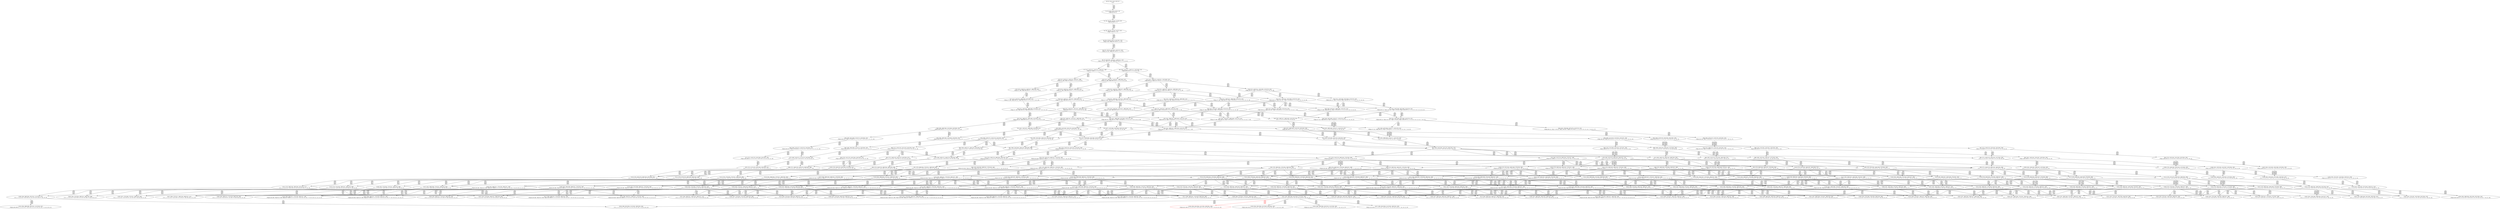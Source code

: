 digraph {
	S0[label="S0: [0, 0] [0, 0] [0, 0] [0, 0] \n{}{}"];
	S1[label="S1: [0, 0] [0, 0] [0, 0] [26, 33] \n{T0J0:26-33}{1}"];
	S2[label="S2: [26, 26] [26, 26] [26, 33] [28, 36] \n{T0J1:28-36}{1, 2}"];
	S3[label="S3: [26, 26] [26, 33] [28, 36] [73, 92] \n{T0J2:73-92}{1, 2, 3}"];
	S4[label="S4: [26, 33] [28, 36] [73, 92] [105, 132] \n{T0J2:73-92, T0J8:105-132}{1, 2, 3, 9}"];
	S5[label="S5: [73, 73] [73, 92] [105, 132] [113, 142] \n{T0J3:113-142, T0J8:105-132}{1, 2, 3, 4, 9}"];
	S6[label="S6: [73, 92] [105, 132] [111, 140] [113, 142] \n{T0J3:113-142, T0J7:111-140, T0J8:105-132}{1, 2, 3, 4, 8, 9}"];
	S7[label="S7: [113, 132] [113, 132] [113, 140] [157, 188] \n{T0J4:157-188}{1, 2, 3, 4, 5, 8, 9}"];
	S8[label="S8: [105, 132] [111, 140] [113, 142] [169, 213] \n{T0J9:169-213}{1, 2, 3, 4, 8, 9, 10}"];
	S9[label="S9: [113, 132] [113, 134] [114, 140] [157, 188] \n{T0J4:157-188, T0J5:114-134}{1, 2, 3, 4, 5, 6, 8, 9}"];
	S10[label="S10: [113, 140] [113, 142] [157, 188] [169, 213] \n{T0J4:157-188, T0J9:169-213}{1, 2, 3, 4, 5, 8, 9, 10}"];
	S11[label="S11: [111, 140] [113, 142] [121, 152] [169, 213] \n{T0J9:169-213, T0J14:121-152}{1, 2, 3, 4, 8, 9, 10, 15}"];
	S12[label="S12: [113, 134] [114, 140] [157, 188] [169, 202] \n{T0J4:157-188, T0J6:169-202}{1, 2, 3, 4, 5, 6, 7, 8, 9}"];
	S13[label="S13: [113, 142] [114, 142] [157, 188] [169, 213] \n{T0J4:157-188, T0J9:169-213}{1, 2, 3, 4, 5, 6, 8, 9, 10}"];
	S14[label="S14: [113, 142] [121, 160] [157, 196] [169, 213] \n{T0J4:157-196, T0J9:169-213}{1, 2, 3, 4, 5, 8, 9, 10, 15}"];
	S15[label="S15: [121, 140] [121, 142] [141, 166] [169, 213] \n{T0J9:169-213, T0J15:141-166}{1, 2, 3, 4, 8, 9, 10, 15, 16}"];
	S16[label="S16: [113, 142] [121, 152] [169, 213] [178, 224] \n{T0J9:169-213, T0J17:178-224}{1, 2, 3, 4, 8, 9, 10, 15, 18}"];
	S17[label="S17: [114, 142] [157, 188] [169, 212] [169, 215] \n{T0J4:157-188, T0J6:169-212, T0J9:169-215}{1, 2, 3, 4, 5, 6, 7, 8, 9, 10}"];
	S18[label="S18: [114, 144] [121, 161] [157, 196] [169, 213] \n{T0J4:157-196, T0J9:169-213}{1, 2, 3, 4, 5, 6, 8, 9, 10, 15}"];
	S19[label="S19: [121, 160] [141, 167] [157, 196] [169, 213] \n{T0J4:157-196, T0J9:169-213, T0J15:141-167}{1, 2, 3, 4, 5, 8, 9, 10, 15, 16}"];
	S20[label="S20: [121, 160] [157, 198] [169, 213] [178, 225] \n{T0J4:157-198, T0J9:169-213, T0J17:178-225}{1, 2, 3, 4, 5, 8, 9, 10, 15, 18}"];
	S21[label="S21: [121, 142] [123, 143] [141, 166] [169, 213] \n{T0J9:169-213, T0J15:141-166, T0J16:123-143}{1, 2, 3, 4, 8, 9, 10, 15, 16, 17}"];
	S22[label="S22: [121, 152] [141, 167] [169, 213] [178, 224] \n{T0J9:169-213, T0J15:141-167, T0J17:178-224}{1, 2, 3, 4, 8, 9, 10, 15, 16, 18}"];
	S23[label="S23: [121, 152] [149, 187] [169, 213] [178, 224] \n{T0J9:169-213, T0J17:178-224, T0J21:149-187}{1, 2, 3, 4, 8, 9, 10, 15, 18, 22}"];
	S24[label="S24: [121, 162] [157, 196] [169, 213] [169, 215] \n{T0J4:157-196, T0J6:169-214, T0J9:169-215}{1, 2, 3, 4, 5, 6, 7, 8, 9, 10, 15}"];
	S25[label="S25: [121, 162] [141, 167] [157, 196] [169, 213] \n{T0J9:169-213}{1, 2, 3, 4, 5, 6, 8, 9, 10, 15, 16}"];
	S26[label="S26: [121, 162] [157, 198] [169, 213] [178, 225] \n{T0J9:169-213, T0J17:178-225}{1, 2, 3, 4, 5, 6, 8, 9, 10, 15, 18}"];
	S27[label="S27: [123, 144] [141, 167] [157, 198] [169, 213] \n{T0J4:157-198, T0J9:169-213}{1, 2, 3, 4, 5, 8, 9, 10, 15, 16, 17}"];
	S28[label="S28: [141, 167] [157, 208] [169, 213] [178, 225] \n{T0J4:157-208, T0J9:169-213, T0J17:178-225}{1, 2, 3, 4, 5, 8, 9, 10, 15, 16, 18}"];
	S29[label="S29: [149, 187] [157, 208] [169, 213] [178, 225] \n{T0J4:157-208, T0J9:169-213, T0J17:178-225}{1, 2, 3, 4, 5, 8, 9, 10, 15, 18, 22}"];
	S30[label="S30: [123, 144] [141, 167] [169, 213] [178, 225] \n{T0J9:169-213, T0J15:141-167, T0J17:178-225}{1, 2, 3, 4, 8, 9, 10, 15, 16, 17, 18}"];
	S31[label="S31: [141, 167] [149, 187] [169, 213] [178, 224] \n{T0J9:169-213, T0J15:141-167, T0J17:178-224, T0J21:149-187}{1, 2, 3, 4, 8, 9, 10, 15, 16, 18, 22}"];
	S32[label="S32: [141, 188] [157, 196] [169, 213] [169, 232] \n{T0J6:169-232, T0J9:169-215}{1, 2, 3, 4, 5, 6, 7, 8, 9, 10, 15, 16}"];
	S33[label="S33: [157, 198] [169, 213] [169, 225] [178, 245] \n{T0J6:169-232, T0J9:169-215, T0J17:178-245}{1, 2, 3, 4, 5, 6, 7, 8, 9, 10, 15, 18}"];
	S34[label="S34: [123, 146] [141, 167] [157, 198] [169, 213] \n{T0J9:169-213}{1, 2, 3, 4, 5, 6, 8, 9, 10, 15, 16, 17}"];
	S35[label="S35: [141, 169] [157, 208] [169, 213] [178, 225] \n{T0J9:169-213, T0J17:178-225}{1, 2, 3, 4, 5, 6, 8, 9, 10, 15, 16, 18}"];
	S36[label="S36: [150, 189] [157, 208] [169, 213] [178, 225] \n{}{1, 2, 3, 4, 5, 6, 8, 9, 10, 15, 18, 22}"];
	S37[label="S37: [141, 167] [157, 208] [169, 213] [178, 225] \n{T0J4:157-208, T0J9:169-213, T0J17:178-225}{1, 2, 3, 4, 5, 8, 9, 10, 15, 16, 17, 18}"];
	S38[label="S38: [149, 187] [169, 213] [177, 223] [178, 225] \n{T0J4:157-223, T0J9:169-213, T0J17:178-225}{1, 2, 3, 4, 5, 8, 9, 10, 15, 16, 18, 22}"];
	S39[label="S39: [141, 167] [149, 187] [169, 213] [178, 225] \n{T0J9:169-213, T0J15:141-167, T0J17:178-225, T0J21:149-187}{1, 2, 3, 4, 8, 9, 10, 15, 16, 17, 18, 22}"];
	S40[label="S40: [169, 196] [169, 213] [169, 232] [204, 232] \n{T0J10:204-232}{1, 2, 3, 4, 5, 6, 7, 8, 9, 10, 11, 15, 16}"];
	S41[label="S41: [141, 191] [157, 198] [169, 213] [169, 232] \n{}{1, 2, 3, 4, 5, 6, 7, 8, 9, 10, 15, 16, 17}"];
	S42[label="S42: [157, 213] [169, 224] [169, 232] [178, 245] \n{}{1, 2, 3, 4, 5, 6, 7, 8, 9, 10, 15, 16, 18}"];
	S43[label="S43: [169, 213] [169, 225] [178, 242] [204, 245] \n{T0J10:204-242}{1, 2, 3, 4, 5, 6, 7, 8, 9, 10, 11, 15, 18}"];
	S44[label="S44: [157, 208] [169, 213] [178, 225] [193, 259] \n{T0J6:169-259}{1, 2, 3, 4, 5, 6, 7, 8, 9, 10, 15, 18, 22}"];
	S45[label="S45: [141, 169] [157, 208] [169, 213] [178, 225] \n{T0J9:169-213, T0J17:178-225}{1, 2, 3, 4, 5, 6, 8, 9, 10, 15, 16, 17, 18}"];
	S46[label="S46: [150, 189] [169, 213] [177, 223] [178, 225] \n{}{1, 2, 3, 4, 5, 6, 8, 9, 10, 15, 16, 18, 22}"];
	S47[label="S47: [149, 187] [169, 213] [177, 223] [178, 225] \n{T0J4:157-223, T0J9:169-213, T0J17:178-225}{1, 2, 3, 4, 5, 8, 9, 10, 15, 16, 17, 18, 22}"];
	S48[label="S48: [149, 178] [169, 187] [170, 213] [178, 225] \n{T0J9:169-213, T0J17:178-225, T0J21:149-187, T0J26:170-178}{1, 2, 3, 4, 8, 9, 10, 15, 16, 17, 18, 22, 27}"];
	S49[label="S49: [169, 201] [169, 213] [173, 232] [204, 232] \n{T0J10:204-232, T0J11:173-201}{1, 2, 3, 4, 5, 6, 7, 8, 9, 10, 11, 12, 15, 16}"];
	S50[label="S50: [169, 199] [169, 213] [169, 232] [204, 235] \n{T0J10:204-235}{1, 2, 3, 4, 5, 6, 7, 8, 9, 10, 11, 15, 16, 17}"];
	S51[label="S51: [157, 216] [169, 224] [169, 232] [178, 275] \n{}{1, 2, 3, 4, 5, 6, 7, 8, 9, 10, 15, 16, 17, 18}"];
	S52[label="S52: [169, 225] [169, 239] [178, 245] [204, 257] \n{}{1, 2, 3, 4, 5, 6, 7, 8, 9, 10, 11, 15, 16, 18}"];
	S53[label="S53: [169, 213] [169, 225] [178, 234] [193, 259] \n{}{1, 2, 3, 4, 5, 6, 7, 8, 9, 10, 15, 16, 18, 22}"];
	S54[label="S54: [169, 218] [173, 225] [178, 242] [204, 245] \n{T0J11:173-218}{1, 2, 3, 4, 5, 6, 7, 8, 9, 10, 11, 12, 15, 18}"];
	S55[label="S55: [169, 213] [178, 225] [193, 252] [204, 259] \n{T0J10:204-252}{1, 2, 3, 4, 5, 6, 7, 8, 9, 10, 11, 15, 18, 22}"];
	S56[label="S56: [169, 211] [178, 213] [193, 225] [197, 259] \n{T0J6:169-259, T0J22:197-211}{1, 2, 3, 4, 5, 6, 7, 8, 9, 10, 15, 18, 22, 23}"];
	S57[label="S57: [150, 189] [169, 213] [177, 223] [178, 225] \n{}{1, 2, 3, 4, 5, 6, 8, 9, 10, 15, 16, 17, 18, 22}"];
	S58[label="S58: [169, 187] [170, 213] [178, 225] [193, 234] \n{T0J4:193-234, T0J17:178-225}{1, 2, 3, 4, 5, 8, 9, 10, 15, 16, 17, 18, 22, 27}"];
	S59[label="S59: [169, 213] [173, 214] [179, 232] [204, 232] \n{T0J10:204-232, T0J12:179-214}{1, 2, 3, 4, 5, 6, 7, 8, 9, 10, 11, 12, 13, 15, 16}"];
	S60[label="S60: [169, 204] [169, 213] [173, 232] [204, 235] \n{T0J10:204-235}{1, 2, 3, 4, 5, 6, 7, 8, 9, 10, 11, 12, 15, 16, 17}"];
	S61[label="S61: [169, 224] [169, 239] [178, 260] [204, 283] \n{}{1, 2, 3, 4, 5, 6, 7, 8, 9, 10, 11, 15, 16, 17, 18}"];
	S62[label="S62: [178, 224] [178, 232] [178, 275] [230, 280] \n{T0J18:230-280}{1, 2, 3, 4, 5, 6, 7, 8, 9, 10, 15, 16, 17, 18, 19}"];
	S63[label="S63: [169, 224] [169, 232] [178, 260] [193, 275] \n{}{1, 2, 3, 4, 5, 6, 7, 8, 9, 10, 15, 16, 17, 18, 22}"];
	S64[label="S64: [169, 230] [173, 240] [178, 245] [204, 257] \n{}{1, 2, 3, 4, 5, 6, 7, 8, 9, 10, 11, 12, 15, 16, 18}"];
	S65[label="S65: [169, 225] [178, 239] [193, 257] [204, 259] \n{}{1, 2, 3, 4, 5, 6, 7, 8, 9, 10, 11, 15, 16, 18, 22}"];
	S66[label="S66: [173, 225] [178, 231] [179, 242] [204, 245] \n{T0J12:179-231}{1, 2, 3, 4, 5, 6, 7, 8, 9, 10, 11, 12, 13, 15, 18}"];
	S67[label="S67: [173, 218] [178, 225] [193, 252] [204, 259] \n{T0J11:173-218}{1, 2, 3, 4, 5, 6, 7, 8, 9, 10, 11, 12, 15, 18, 22}"];
	S68[label="S68: [178, 213] [193, 225] [197, 255] [204, 259] \n{T0J10:204-255}{1, 2, 3, 4, 5, 6, 7, 8, 9, 10, 11, 15, 18, 22, 23}"];
	S69[label="S69: [178, 213] [189, 225] [193, 237] [197, 259] \n{T0J15:189-237}{1, 2, 3, 4, 5, 6, 7, 8, 9, 10, 15, 16, 18, 22, 23}"];
	S70[label="S70: [170, 189] [170, 213] [178, 225] [193, 234] \n{T0J4:193-234, T0J5:170-189}{1, 2, 3, 4, 5, 6, 8, 9, 10, 15, 16, 17, 18, 22, 27}"];
	S71[label="S71: [173, 214] [179, 232] [190, 232] [204, 240] \n{T0J13:190-240}{1, 2, 3, 4, 5, 6, 7, 8, 9, 10, 11, 12, 13, 14, 15, 16}"];
	S72[label="S72: [169, 214] [173, 217] [179, 232] [204, 235] \n{}{1, 2, 3, 4, 5, 6, 7, 8, 9, 10, 11, 12, 13, 15, 16, 17}"];
	S73[label="S73: [169, 229] [173, 240] [178, 260] [204, 288] \n{}{1, 2, 3, 4, 5, 6, 7, 8, 9, 10, 11, 12, 15, 16, 17, 18}"];
	S74[label="S74: [178, 239] [178, 268] [204, 280] [230, 283] \n{T0J18:230-280}{1, 2, 3, 4, 5, 6, 7, 8, 9, 10, 11, 15, 16, 17, 18, 19}"];
	S75[label="S75: [169, 239] [178, 260] [193, 268] [204, 283] \n{}{1, 2, 3, 4, 5, 6, 7, 8, 9, 10, 11, 15, 16, 17, 18, 22}"];
	S76[label="S76: [178, 232] [178, 268] [221, 275] [230, 280] \n{T0J18:230-280, T0J19:221-268}{1, 2, 3, 4, 5, 6, 7, 8, 9, 10, 15, 16, 17, 18, 19, 20}"];
	S77[label="S77: [178, 232] [178, 260] [193, 275] [230, 280] \n{T0J18:230-280}{1, 2, 3, 4, 5, 6, 7, 8, 9, 10, 15, 16, 17, 18, 19, 22}"];
	S78[label="S78: [169, 232] [178, 260] [193, 264] [197, 275] \n{}{1, 2, 3, 4, 5, 6, 7, 8, 9, 10, 15, 16, 17, 18, 22, 23}"];
	S79[label="S79: [169, 232] [178, 260] [193, 275] [237, 299] \n{T0J24:237-299}{1, 2, 3, 4, 5, 6, 7, 8, 9, 10, 15, 16, 17, 18, 22, 25}"];
	S80[label="S80: [169, 232] [178, 251] [193, 260] [198, 275] \n{}{1, 2, 3, 4, 5, 6, 7, 8, 9, 10, 15, 16, 17, 18, 22, 27}"];
	S81[label="S81: [173, 240] [178, 243] [179, 245] [204, 257] \n{}{1, 2, 3, 4, 5, 6, 7, 8, 9, 10, 11, 12, 13, 15, 16, 18}"];
	S82[label="S82: [173, 230] [178, 240] [193, 257] [204, 259] \n{}{1, 2, 3, 4, 5, 6, 7, 8, 9, 10, 11, 12, 15, 16, 18, 22}"];
	S83[label="S83: [178, 231] [179, 242] [194, 245] [204, 252] \n{T0J13:194-252}{1, 2, 3, 4, 5, 6, 7, 8, 9, 10, 11, 12, 13, 14, 15, 18}"];
	S84[label="S84: [178, 225] [183, 231] [193, 252] [204, 259] \n{T0J12:183-231}{1, 2, 3, 4, 5, 6, 7, 8, 9, 10, 11, 12, 13, 15, 18, 22}"];
	S85[label="S85: [182, 218] [193, 225] [197, 255] [204, 259] \n{T0J11:182-218}{1, 2, 3, 4, 5, 6, 7, 8, 9, 10, 11, 12, 15, 18, 22, 23}"];
	S86[label="S86: [189, 225] [193, 239] [197, 257] [204, 259] \n{}{1, 2, 3, 4, 5, 6, 7, 8, 9, 10, 11, 15, 16, 18, 22, 23}"];
	S87[label="S87: [173, 217] [179, 232] [190, 235] [204, 241] \n{}{1, 2, 3, 4, 5, 6, 7, 8, 9, 10, 11, 12, 13, 14, 15, 16, 17}"];
	S88[label="S88: [173, 240] [178, 243] [179, 260] [204, 298] \n{}{1, 2, 3, 4, 5, 6, 7, 8, 9, 10, 11, 12, 13, 15, 16, 17, 18}"];
	S89[label="S89: [178, 244] [178, 268] [204, 280] [230, 288] \n{}{1, 2, 3, 4, 5, 6, 7, 8, 9, 10, 11, 12, 15, 16, 17, 18, 19}"];
	S90[label="S90: [173, 244] [178, 260] [193, 268] [204, 288] \n{}{1, 2, 3, 4, 5, 6, 7, 8, 9, 10, 11, 12, 15, 16, 17, 18, 22}"];
	S91[label="S91: [178, 268] [204, 275] [221, 280] [230, 283] \n{}{1, 2, 3, 4, 5, 6, 7, 8, 9, 10, 11, 15, 16, 17, 18, 19, 20}"];
	S92[label="S92: [178, 260] [193, 275] [204, 280] [230, 283] \n{}{1, 2, 3, 4, 5, 6, 7, 8, 9, 10, 11, 15, 16, 17, 18, 19, 22}"];
	S93[label="S93: [178, 260] [193, 264] [197, 275] [204, 283] \n{}{1, 2, 3, 4, 5, 6, 7, 8, 9, 10, 11, 15, 16, 17, 18, 22, 23}"];
	S94[label="S94: [178, 260] [193, 275] [204, 283] [237, 299] \n{T0J24:237-299}{1, 2, 3, 4, 5, 6, 7, 8, 9, 10, 11, 15, 16, 17, 18, 22, 25}"];
	S95[label="S95: [178, 251] [193, 260] [198, 275] [204, 283] \n{}{1, 2, 3, 4, 5, 6, 7, 8, 9, 10, 11, 15, 16, 17, 18, 22, 27}"];
	S96[label="S96: [178, 233] [193, 268] [221, 275] [230, 280] \n{T0J18:230-280, T0J19:221-268, T0J20:193-233}{1, 2, 3, 4, 5, 6, 7, 8, 9, 10, 15, 16, 17, 18, 19, 20, 21}"];
	S97[label="S97: [178, 260] [193, 268] [221, 275] [230, 280] \n{T0J18:230-280, T0J19:221-268}{1, 2, 3, 4, 5, 6, 7, 8, 9, 10, 15, 16, 17, 18, 19, 20, 22}"];
	S98[label="S98: [178, 260] [193, 264] [197, 275] [230, 280] \n{T0J18:230-280}{1, 2, 3, 4, 5, 6, 7, 8, 9, 10, 15, 16, 17, 18, 19, 22, 23}"];
	S99[label="S99: [178, 260] [193, 275] [230, 280] [237, 299] \n{T0J18:230-280, T0J24:237-299}{1, 2, 3, 4, 5, 6, 7, 8, 9, 10, 15, 16, 17, 18, 19, 22, 25}"];
	S100[label="S100: [178, 251] [193, 260] [198, 275] [230, 280] \n{T0J18:230-280}{1, 2, 3, 4, 5, 6, 7, 8, 9, 10, 15, 16, 17, 18, 19, 22, 27}"];
	S101[label="S101: [178, 260] [193, 264] [197, 275] [242, 306] \n{T0J23:242-306}{1, 2, 3, 4, 5, 6, 7, 8, 9, 10, 15, 16, 17, 18, 22, 23, 24}"];
	S102[label="S102: [178, 260] [193, 264] [197, 275] [237, 299] \n{T0J24:237-299}{1, 2, 3, 4, 5, 6, 7, 8, 9, 10, 15, 16, 17, 18, 22, 23, 25}"];
	S103[label="S103: [178, 251] [193, 260] [197, 264] [198, 275] \n{}{1, 2, 3, 4, 5, 6, 7, 8, 9, 10, 15, 16, 17, 18, 22, 23, 27}"];
	S104[label="S104: [178, 251] [193, 260] [198, 275] [237, 299] \n{T0J24:237-299}{1, 2, 3, 4, 5, 6, 7, 8, 9, 10, 15, 16, 17, 18, 22, 25, 27}"];
	S105[label="S105: [178, 243] [179, 245] [194, 257] [204, 267] \n{}{1, 2, 3, 4, 5, 6, 7, 8, 9, 10, 11, 12, 13, 14, 15, 16, 18}"];
	S106[label="S106: [178, 240] [183, 243] [193, 257] [204, 259] \n{}{1, 2, 3, 4, 5, 6, 7, 8, 9, 10, 11, 12, 13, 15, 16, 18, 22}"];
	S107[label="S107: [183, 231] [193, 252] [199, 252] [204, 259] \n{T0J13:199-252}{1, 2, 3, 4, 5, 6, 7, 8, 9, 10, 11, 12, 13, 14, 15, 18, 22}"];
	S108[label="S108: [192, 225] [193, 231] [197, 255] [204, 259] \n{T0J12:192-231}{1, 2, 3, 4, 5, 6, 7, 8, 9, 10, 11, 12, 13, 15, 18, 22, 23}"];
	S109[label="S109: [193, 230] [193, 240] [197, 257] [204, 259] \n{}{1, 2, 3, 4, 5, 6, 7, 8, 9, 10, 11, 12, 15, 16, 18, 22, 23}"];
	S110[label="S110: [178, 245] [179, 260] [194, 267] [204, 301] \n{}{1, 2, 3, 4, 5, 6, 7, 8, 9, 10, 11, 12, 13, 14, 15, 16, 17, 18}"];
	S111[label="S111: [178, 257] [179, 268] [204, 280] [230, 298] \n{}{1, 2, 3, 4, 5, 6, 7, 8, 9, 10, 11, 12, 13, 15, 16, 17, 18, 19}"];
	S112[label="S112: [178, 257] [179, 260] [193, 268] [204, 298] \n{}{1, 2, 3, 4, 5, 6, 7, 8, 9, 10, 11, 12, 13, 15, 16, 17, 18, 22}"];
	S113[label="S113: [178, 273] [204, 275] [221, 280] [230, 288] \n{}{1, 2, 3, 4, 5, 6, 7, 8, 9, 10, 11, 12, 15, 16, 17, 18, 19, 20}"];
	S114[label="S114: [178, 265] [193, 275] [204, 280] [230, 288] \n{}{1, 2, 3, 4, 5, 6, 7, 8, 9, 10, 11, 12, 15, 16, 17, 18, 19, 22}"];
	S115[label="S115: [178, 264] [193, 265] [197, 275] [204, 288] \n{}{1, 2, 3, 4, 5, 6, 7, 8, 9, 10, 11, 12, 15, 16, 17, 18, 22, 23}"];
	S116[label="S116: [178, 265] [193, 275] [204, 288] [237, 299] \n{}{1, 2, 3, 4, 5, 6, 7, 8, 9, 10, 11, 12, 15, 16, 17, 18, 22, 25}"];
	S117[label="S117: [178, 256] [193, 260] [198, 275] [204, 288] \n{}{1, 2, 3, 4, 5, 6, 7, 8, 9, 10, 11, 12, 15, 16, 17, 18, 22, 27}"];
	S118[label="S118: [193, 268] [204, 275] [221, 280] [230, 283] \n{}{1, 2, 3, 4, 5, 6, 7, 8, 9, 10, 11, 15, 16, 17, 18, 19, 20, 21}"];
	S119[label="S119: [193, 268] [204, 275] [221, 280] [230, 304] \n{}{1, 2, 3, 4, 5, 6, 7, 8, 9, 10, 11, 15, 16, 17, 18, 19, 20, 22}"];
	S120[label="S120: [193, 264] [197, 275] [204, 280] [230, 304] \n{}{1, 2, 3, 4, 5, 6, 7, 8, 9, 10, 11, 15, 16, 17, 18, 19, 22, 23}"];
	S121[label="S121: [193, 275] [204, 280] [230, 299] [237, 304] \n{}{1, 2, 3, 4, 5, 6, 7, 8, 9, 10, 11, 15, 16, 17, 18, 19, 22, 25}"];
	S122[label="S122: [193, 260] [198, 275] [204, 280] [230, 295] \n{}{1, 2, 3, 4, 5, 6, 7, 8, 9, 10, 11, 15, 16, 17, 18, 19, 22, 27}"];
	S123[label="S123: [193, 264] [197, 275] [204, 304] [242, 306] \n{}{1, 2, 3, 4, 5, 6, 7, 8, 9, 10, 11, 15, 16, 17, 18, 22, 23, 24}"];
	S124[label="S124: [193, 264] [197, 275] [204, 299] [237, 304] \n{}{1, 2, 3, 4, 5, 6, 7, 8, 9, 10, 11, 15, 16, 17, 18, 22, 23, 25}"];
	S125[label="S125: [193, 260] [197, 264] [198, 275] [207, 295] \n{}{1, 2, 3, 4, 5, 6, 7, 8, 9, 10, 11, 15, 16, 17, 18, 22, 23, 27}"];
	S126[label="S126: [193, 260] [198, 275] [204, 295] [237, 299] \n{}{1, 2, 3, 4, 5, 6, 7, 8, 9, 10, 11, 15, 16, 17, 18, 22, 25, 27}"];
	S127[label="S127: [193, 260] [193, 268] [221, 275] [230, 280] \n{T0J18:230-280, T0J19:221-268}{1, 2, 3, 4, 5, 6, 7, 8, 9, 10, 15, 16, 17, 18, 19, 20, 21, 22}"];
	S128[label="S128: [193, 264] [197, 268] [221, 275] [230, 280] \n{T0J18:230-280, T0J19:221-268}{1, 2, 3, 4, 5, 6, 7, 8, 9, 10, 15, 16, 17, 18, 19, 20, 22, 23}"];
	S129[label="S129: [193, 268] [221, 275] [230, 280] [237, 299] \n{T0J18:230-280, T0J19:221-268, T0J24:237-299}{1, 2, 3, 4, 5, 6, 7, 8, 9, 10, 15, 16, 17, 18, 19, 20, 22, 25}"];
	S130[label="S130: [193, 260] [198, 268] [221, 275] [230, 280] \n{T0J18:230-280, T0J19:221-268}{1, 2, 3, 4, 5, 6, 7, 8, 9, 10, 15, 16, 17, 18, 19, 20, 22, 27}"];
	S131[label="S131: [193, 264] [197, 275] [230, 280] [242, 306] \n{T0J18:230-280, T0J23:242-306}{1, 2, 3, 4, 5, 6, 7, 8, 9, 10, 15, 16, 17, 18, 19, 22, 23, 24}"];
	S132[label="S132: [193, 264] [197, 275] [230, 280] [237, 299] \n{T0J18:230-280, T0J24:237-299}{1, 2, 3, 4, 5, 6, 7, 8, 9, 10, 15, 16, 17, 18, 19, 22, 23, 25}"];
	S133[label="S133: [193, 260] [197, 264] [198, 275] [230, 280] \n{T0J18:230-280}{1, 2, 3, 4, 5, 6, 7, 8, 9, 10, 15, 16, 17, 18, 19, 22, 23, 27}"];
	S134[label="S134: [193, 260] [198, 275] [230, 280] [237, 299] \n{T0J18:230-280, T0J24:237-299}{1, 2, 3, 4, 5, 6, 7, 8, 9, 10, 15, 16, 17, 18, 19, 22, 25, 27}"];
	S135[label="S135: [193, 264] [197, 275] [237, 299] [246, 306] \n{T0J23:242-306, T0J24:237-299}{1, 2, 3, 4, 5, 6, 7, 8, 9, 10, 15, 16, 17, 18, 22, 23, 24, 25}"];
	S136[label="S136: [193, 260] [197, 264] [198, 275] [242, 306] \n{T0J23:242-306}{1, 2, 3, 4, 5, 6, 7, 8, 9, 10, 15, 16, 17, 18, 22, 23, 24, 27}"];
	S137[label="S137: [193, 260] [197, 264] [198, 275] [237, 299] \n{T0J24:237-299}{1, 2, 3, 4, 5, 6, 7, 8, 9, 10, 15, 16, 17, 18, 22, 23, 25, 27}"];
	S138[label="S138: [183, 252] [193, 257] [199, 259] [204, 267] \n{}{1, 2, 3, 4, 5, 6, 7, 8, 9, 10, 11, 12, 13, 14, 15, 16, 18, 22}"];
	S139[label="S139: [193, 231] [197, 252] [204, 255] [213, 259] \n{T0J13:213-252}{1, 2, 3, 4, 5, 6, 7, 8, 9, 10, 11, 12, 13, 14, 15, 18, 22, 23}"];
	S140[label="S140: [193, 240] [197, 243] [203, 257] [204, 259] \n{}{1, 2, 3, 4, 5, 6, 7, 8, 9, 10, 11, 12, 13, 15, 16, 18, 22, 23}"];
	S141[label="S141: [179, 268] [194, 280] [204, 301] [230, 311] \n{}{1, 2, 3, 4, 5, 6, 7, 8, 9, 10, 11, 12, 13, 14, 15, 16, 17, 18, 19}"];
	S142[label="S142: [179, 260] [193, 268] [199, 291] [204, 301] \n{}{1, 2, 3, 4, 5, 6, 7, 8, 9, 10, 11, 12, 13, 14, 15, 16, 17, 18, 22}"];
	S143[label="S143: [179, 275] [204, 280] [221, 286] [230, 298] \n{}{1, 2, 3, 4, 5, 6, 7, 8, 9, 10, 11, 12, 13, 15, 16, 17, 18, 19, 20}"];
	S144[label="S144: [179, 275] [193, 278] [204, 280] [230, 298] \n{}{1, 2, 3, 4, 5, 6, 7, 8, 9, 10, 11, 12, 13, 15, 16, 17, 18, 19, 22}"];
	S145[label="S145: [179, 265] [193, 275] [197, 277] [204, 298] \n{}{1, 2, 3, 4, 5, 6, 7, 8, 9, 10, 11, 12, 13, 15, 16, 17, 18, 22, 23}"];
	S146[label="S146: [179, 275] [193, 278] [204, 298] [237, 299] \n{}{1, 2, 3, 4, 5, 6, 7, 8, 9, 10, 11, 12, 13, 15, 16, 17, 18, 22, 25}"];
	S147[label="S147: [179, 260] [193, 269] [198, 275] [204, 298] \n{}{1, 2, 3, 4, 5, 6, 7, 8, 9, 10, 11, 12, 13, 15, 16, 17, 18, 22, 27}"];
	S148[label="S148: [193, 273] [204, 275] [221, 280] [230, 288] \n{}{1, 2, 3, 4, 5, 6, 7, 8, 9, 10, 11, 12, 15, 16, 17, 18, 19, 20, 21}"];
	S149[label="S149: [193, 273] [204, 275] [221, 280] [230, 304] \n{}{1, 2, 3, 4, 5, 6, 7, 8, 9, 10, 11, 12, 15, 16, 17, 18, 19, 20, 22}"];
	S150[label="S150: [193, 269] [197, 275] [204, 280] [230, 304] \n{}{1, 2, 3, 4, 5, 6, 7, 8, 9, 10, 11, 12, 15, 16, 17, 18, 19, 22, 23}"];
	S151[label="S151: [193, 280] [204, 280] [230, 299] [237, 304] \n{}{1, 2, 3, 4, 5, 6, 7, 8, 9, 10, 11, 12, 15, 16, 17, 18, 19, 22, 25}"];
	S152[label="S152: [193, 265] [198, 275] [204, 280] [230, 295] \n{}{1, 2, 3, 4, 5, 6, 7, 8, 9, 10, 11, 12, 15, 16, 17, 18, 19, 22, 27}"];
	S153[label="S153: [193, 269] [197, 275] [204, 304] [242, 306] \n{}{1, 2, 3, 4, 5, 6, 7, 8, 9, 10, 11, 12, 15, 16, 17, 18, 22, 23, 24}"];
	S154[label="S154: [193, 269] [197, 275] [204, 299] [237, 304] \n{}{1, 2, 3, 4, 5, 6, 7, 8, 9, 10, 11, 12, 15, 16, 17, 18, 22, 23, 25}"];
	S155[label="S155: [193, 264] [197, 265] [198, 275] [207, 295] \n{}{1, 2, 3, 4, 5, 6, 7, 8, 9, 10, 11, 12, 15, 16, 17, 18, 22, 23, 27}"];
	S156[label="S156: [193, 265] [198, 275] [204, 295] [237, 299] \n{}{1, 2, 3, 4, 5, 6, 7, 8, 9, 10, 11, 12, 15, 16, 17, 18, 22, 25, 27}"];
	S157[label="S157: [193, 268] [208, 275] [221, 280] [230, 304] \n{}{1, 2, 3, 4, 5, 6, 7, 8, 9, 10, 11, 15, 16, 17, 18, 19, 20, 21, 22}"];
	S158[label="S158: [197, 268] [204, 275] [228, 280] [230, 308] \n{}{1, 2, 3, 4, 5, 6, 7, 8, 9, 10, 11, 15, 16, 17, 18, 19, 20, 22, 23}"];
	S159[label="S159: [204, 275] [221, 280] [230, 299] [237, 312] \n{}{1, 2, 3, 4, 5, 6, 7, 8, 9, 10, 11, 15, 16, 17, 18, 19, 20, 22, 25}"];
	S160[label="S160: [198, 268] [204, 275] [222, 280] [230, 304] \n{}{1, 2, 3, 4, 5, 6, 7, 8, 9, 10, 11, 15, 16, 17, 18, 19, 20, 22, 27}"];
	S161[label="S161: [197, 275] [204, 280] [230, 306] [242, 308] \n{}{1, 2, 3, 4, 5, 6, 7, 8, 9, 10, 11, 15, 16, 17, 18, 19, 22, 23, 24}"];
	S162[label="S162: [197, 275] [204, 280] [230, 299] [237, 308] \n{}{1, 2, 3, 4, 5, 6, 7, 8, 9, 10, 11, 15, 16, 17, 18, 19, 22, 23, 25}"];
	S163[label="S163: [197, 264] [198, 275] [207, 280] [230, 304] \n{}{1, 2, 3, 4, 5, 6, 7, 8, 9, 10, 11, 15, 16, 17, 18, 19, 22, 23, 27}"];
	S164[label="S164: [198, 275] [204, 280] [230, 299] [237, 304] \n{}{1, 2, 3, 4, 5, 6, 7, 8, 9, 10, 11, 15, 16, 17, 18, 19, 22, 25, 27}"];
	S165[label="S165: [197, 275] [204, 299] [237, 306] [246, 308] \n{}{1, 2, 3, 4, 5, 6, 7, 8, 9, 10, 11, 15, 16, 17, 18, 22, 23, 24, 25}"];
	S166[label="S166: [197, 264] [198, 275] [207, 304] [242, 306] \n{}{1, 2, 3, 4, 5, 6, 7, 8, 9, 10, 11, 15, 16, 17, 18, 22, 23, 24, 27}"];
	S167[label="S167: [197, 264] [198, 275] [207, 299] [237, 304] \n{}{1, 2, 3, 4, 5, 6, 7, 8, 9, 10, 11, 15, 16, 17, 18, 22, 23, 25, 27}"];
	S168[label="S168: [193, 264] [208, 268] [221, 275] [230, 280] \n{T0J18:230-280, T0J19:221-268}{1, 2, 3, 4, 5, 6, 7, 8, 9, 10, 15, 16, 17, 18, 19, 20, 21, 22, 23}"];
	S169[label="S169: [193, 268] [221, 275] [230, 280] [237, 299] \n{T0J18:230-280, T0J19:221-268, T0J24:237-299}{1, 2, 3, 4, 5, 6, 7, 8, 9, 10, 15, 16, 17, 18, 19, 20, 21, 22, 25}"];
	S170[label="S170: [193, 251] [208, 268] [221, 275] [230, 280] \n{T0J18:230-280, T0J19:221-268}{1, 2, 3, 4, 5, 6, 7, 8, 9, 10, 15, 16, 17, 18, 19, 20, 21, 22, 27}"];
	S171[label="S171: [197, 268] [221, 275] [230, 280] [242, 306] \n{T0J18:230-280, T0J19:221-268, T0J23:242-306}{1, 2, 3, 4, 5, 6, 7, 8, 9, 10, 15, 16, 17, 18, 19, 20, 22, 23, 24}"];
	S172[label="S172: [197, 268] [221, 275] [230, 280] [237, 299] \n{T0J18:230-280, T0J19:221-268, T0J24:237-299}{1, 2, 3, 4, 5, 6, 7, 8, 9, 10, 15, 16, 17, 18, 19, 20, 22, 23, 25}"];
	S173[label="S173: [197, 264] [198, 268] [222, 275] [230, 280] \n{T0J18:230-280, T0J19:221-268}{1, 2, 3, 4, 5, 6, 7, 8, 9, 10, 15, 16, 17, 18, 19, 20, 22, 23, 27}"];
	S174[label="S174: [198, 268] [221, 275] [230, 280] [237, 299] \n{T0J18:230-280, T0J19:221-268, T0J24:237-299}{1, 2, 3, 4, 5, 6, 7, 8, 9, 10, 15, 16, 17, 18, 19, 20, 22, 25, 27}"];
	S175[label="S175: [197, 275] [230, 280] [237, 299] [246, 306] \n{T0J18:230-280, T0J23:242-306, T0J24:237-299}{1, 2, 3, 4, 5, 6, 7, 8, 9, 10, 15, 16, 17, 18, 19, 22, 23, 24, 25}"];
	S176[label="S176: [197, 264] [198, 275] [230, 280] [242, 306] \n{T0J18:230-280, T0J23:242-306}{1, 2, 3, 4, 5, 6, 7, 8, 9, 10, 15, 16, 17, 18, 19, 22, 23, 24, 27}"];
	S177[label="S177: [197, 264] [198, 275] [230, 280] [237, 299] \n{T0J18:230-280, T0J24:237-299}{1, 2, 3, 4, 5, 6, 7, 8, 9, 10, 15, 16, 17, 18, 19, 22, 23, 25, 27}"];
	S178[label="S178: [197, 264] [198, 275] [237, 299] [246, 306] \n{T0J23:242-306, T0J24:237-299}{1, 2, 3, 4, 5, 6, 7, 8, 9, 10, 15, 16, 17, 18, 22, 23, 24, 25, 27}"];
	S179[label="S179: [197, 252] [203, 257] [204, 259] [213, 267] \n{}{1, 2, 3, 4, 5, 6, 7, 8, 9, 10, 11, 12, 13, 14, 15, 16, 18, 22, 23}"];
	S180[label="S180: [194, 280] [204, 301] [221, 311] [230, 322] \n{}{1, 2, 3, 4, 5, 6, 7, 8, 9, 10, 11, 12, 13, 14, 15, 16, 17, 18, 19, 20}"];
	S181[label="S181: [193, 280] [199, 301] [204, 311] [230, 326] \n{}{1, 2, 3, 4, 5, 6, 7, 8, 9, 10, 11, 12, 13, 14, 15, 16, 17, 18, 19, 22}"];
	S182[label="S182: [193, 275] [197, 291] [200, 301] [204, 310] \n{}{1, 2, 3, 4, 5, 6, 7, 8, 9, 10, 11, 12, 13, 14, 15, 16, 17, 18, 22, 23}"];
	S183[label="S183: [193, 278] [199, 298] [204, 301] [237, 345] \n{}{1, 2, 3, 4, 5, 6, 7, 8, 9, 10, 11, 12, 13, 14, 15, 16, 17, 18, 22, 25}"];
	S184[label="S184: [204, 268] [204, 291] [204, 301] [264, 334] \n{T0J25:264-334}{1, 2, 3, 4, 5, 6, 7, 8, 9, 10, 11, 12, 13, 14, 15, 16, 17, 18, 22, 26}"];
	S185[label="S185: [193, 269] [198, 291] [200, 295] [204, 301] \n{}{1, 2, 3, 4, 5, 6, 7, 8, 9, 10, 11, 12, 13, 14, 15, 16, 17, 18, 22, 27}"];
	S186[label="S186: [194, 275] [204, 280] [221, 286] [230, 298] \n{}{1, 2, 3, 4, 5, 6, 7, 8, 9, 10, 11, 12, 13, 15, 16, 17, 18, 19, 20, 21}"];
	S187[label="S187: [193, 275] [204, 280] [221, 286] [230, 304] \n{}{1, 2, 3, 4, 5, 6, 7, 8, 9, 10, 11, 12, 13, 15, 16, 17, 18, 19, 20, 22}"];
	S188[label="S188: [193, 275] [197, 280] [204, 282] [230, 304] \n{}{1, 2, 3, 4, 5, 6, 7, 8, 9, 10, 11, 12, 13, 15, 16, 17, 18, 19, 22, 23}"];
	S189[label="S189: [193, 280] [204, 293] [230, 299] [237, 304] \n{}{1, 2, 3, 4, 5, 6, 7, 8, 9, 10, 11, 12, 13, 15, 16, 17, 18, 19, 22, 25}"];
	S190[label="S190: [193, 275] [198, 278] [204, 280] [230, 298] \n{}{1, 2, 3, 4, 5, 6, 7, 8, 9, 10, 11, 12, 13, 15, 16, 17, 18, 19, 22, 27}"];
	S191[label="S191: [193, 275] [197, 282] [204, 304] [242, 306] \n{}{1, 2, 3, 4, 5, 6, 7, 8, 9, 10, 11, 12, 13, 15, 16, 17, 18, 22, 23, 24}"];
	S192[label="S192: [193, 275] [197, 282] [204, 299] [237, 304] \n{}{1, 2, 3, 4, 5, 6, 7, 8, 9, 10, 11, 12, 13, 15, 16, 17, 18, 22, 23, 25}"];
	S193[label="S193: [193, 265] [197, 275] [203, 277] [207, 298] \n{}{1, 2, 3, 4, 5, 6, 7, 8, 9, 10, 11, 12, 13, 15, 16, 17, 18, 22, 23, 27}"];
	S194[label="S194: [193, 275] [198, 278] [204, 298] [237, 299] \n{}{1, 2, 3, 4, 5, 6, 7, 8, 9, 10, 11, 12, 13, 15, 16, 17, 18, 22, 25, 27}"];
	S195[label="S195: [197, 273] [208, 275] [221, 280] [230, 304] \n{}{1, 2, 3, 4, 5, 6, 7, 8, 9, 10, 11, 12, 15, 16, 17, 18, 19, 20, 21, 22}"];
	S196[label="S196: [197, 273] [204, 275] [228, 280] [230, 308] \n{}{1, 2, 3, 4, 5, 6, 7, 8, 9, 10, 11, 12, 15, 16, 17, 18, 19, 20, 22, 23}"];
	S197[label="S197: [204, 280] [221, 280] [230, 299] [237, 312] \n{}{1, 2, 3, 4, 5, 6, 7, 8, 9, 10, 11, 12, 15, 16, 17, 18, 19, 20, 22, 25}"];
	S198[label="S198: [198, 273] [204, 275] [222, 280] [230, 304] \n{}{1, 2, 3, 4, 5, 6, 7, 8, 9, 10, 11, 12, 15, 16, 17, 18, 19, 20, 22, 27}"];
	S199[label="S199: [197, 280] [204, 280] [230, 306] [242, 308] \n{}{1, 2, 3, 4, 5, 6, 7, 8, 9, 10, 11, 12, 15, 16, 17, 18, 19, 22, 23, 24}"];
	S200[label="S200: [197, 280] [204, 280] [230, 299] [237, 308] \n{}{1, 2, 3, 4, 5, 6, 7, 8, 9, 10, 11, 12, 15, 16, 17, 18, 19, 22, 23, 25}"];
	S201[label="S201: [197, 269] [198, 275] [207, 280] [230, 304] \n{}{1, 2, 3, 4, 5, 6, 7, 8, 9, 10, 11, 12, 15, 16, 17, 18, 19, 22, 23, 27}"];
	S202[label="S202: [198, 280] [204, 280] [230, 299] [237, 304] \n{}{1, 2, 3, 4, 5, 6, 7, 8, 9, 10, 11, 12, 15, 16, 17, 18, 19, 22, 25, 27}"];
	S203[label="S203: [197, 280] [204, 299] [237, 306] [246, 308] \n{}{1, 2, 3, 4, 5, 6, 7, 8, 9, 10, 11, 12, 15, 16, 17, 18, 22, 23, 24, 25}"];
	S204[label="S204: [197, 269] [198, 275] [207, 304] [242, 306] \n{}{1, 2, 3, 4, 5, 6, 7, 8, 9, 10, 11, 12, 15, 16, 17, 18, 22, 23, 24, 27}"];
	S205[label="S205: [197, 269] [198, 275] [207, 299] [237, 304] \n{}{1, 2, 3, 4, 5, 6, 7, 8, 9, 10, 11, 12, 15, 16, 17, 18, 22, 23, 25, 27}"];
	S206[label="S206: [204, 268] [212, 275] [228, 280] [230, 308] \n{}{1, 2, 3, 4, 5, 6, 7, 8, 9, 10, 11, 15, 16, 17, 18, 19, 20, 21, 22, 23}"];
	S207[label="S207: [208, 275] [221, 280] [230, 299] [237, 312] \n{}{1, 2, 3, 4, 5, 6, 7, 8, 9, 10, 11, 15, 16, 17, 18, 19, 20, 21, 22, 25}"];
	S208[label="S208: [204, 268] [213, 275] [222, 280] [230, 304] \n{}{1, 2, 3, 4, 5, 6, 7, 8, 9, 10, 11, 15, 16, 17, 18, 19, 20, 21, 22, 27}"];
	S209[label="S209: [204, 275] [228, 280] [230, 306] [242, 312] \n{}{1, 2, 3, 4, 5, 6, 7, 8, 9, 10, 11, 15, 16, 17, 18, 19, 20, 22, 23, 24}"];
	S210[label="S210: [204, 275] [228, 280] [230, 299] [237, 312] \n{}{1, 2, 3, 4, 5, 6, 7, 8, 9, 10, 11, 15, 16, 17, 18, 19, 20, 22, 23, 25}"];
	S211[label="S211: [198, 268] [207, 275] [228, 280] [230, 308] \n{}{1, 2, 3, 4, 5, 6, 7, 8, 9, 10, 11, 15, 16, 17, 18, 19, 20, 22, 23, 27}"];
	S212[label="S212: [204, 275] [222, 280] [230, 299] [237, 312] \n{}{1, 2, 3, 4, 5, 6, 7, 8, 9, 10, 11, 15, 16, 17, 18, 19, 20, 22, 25, 27}"];
	S213[label="S213: [204, 280] [230, 299] [237, 306] [246, 319] \n{}{1, 2, 3, 4, 5, 6, 7, 8, 9, 10, 11, 15, 16, 17, 18, 19, 22, 23, 24, 25}"];
	S214[label="S214: [198, 275] [207, 280] [230, 306] [242, 308] \n{}{1, 2, 3, 4, 5, 6, 7, 8, 9, 10, 11, 15, 16, 17, 18, 19, 22, 23, 24, 27}"];
	S215[label="S215: [198, 275] [207, 280] [230, 299] [237, 308] \n{}{1, 2, 3, 4, 5, 6, 7, 8, 9, 10, 11, 15, 16, 17, 18, 19, 22, 23, 25, 27}"];
	S216[label="S216: [198, 275] [207, 299] [237, 306] [246, 308] \n{}{1, 2, 3, 4, 5, 6, 7, 8, 9, 10, 11, 15, 16, 17, 18, 22, 23, 24, 25, 27}"];
	S217[label="S217: [208, 268] [221, 275] [230, 280] [242, 306] \n{T0J18:230-280, T0J19:221-268, T0J23:242-306}{1, 2, 3, 4, 5, 6, 7, 8, 9, 10, 15, 16, 17, 18, 19, 20, 21, 22, 23, 24}"];
	S218[label="S218: [208, 268] [221, 275] [230, 280] [237, 299] \n{T0J18:230-280, T0J19:221-268, T0J24:237-299}{1, 2, 3, 4, 5, 6, 7, 8, 9, 10, 15, 16, 17, 18, 19, 20, 21, 22, 23, 25}"];
	S219[label="S219: [198, 264] [212, 268] [222, 275] [230, 280] \n{T0J18:230-280, T0J19:221-268}{1, 2, 3, 4, 5, 6, 7, 8, 9, 10, 15, 16, 17, 18, 19, 20, 21, 22, 23, 27}"];
	S220[label="S220: [208, 268] [221, 275] [230, 280] [237, 299] \n{T0J18:230-280, T0J19:221-268, T0J24:237-299}{1, 2, 3, 4, 5, 6, 7, 8, 9, 10, 15, 16, 17, 18, 19, 20, 21, 22, 25, 27}"];
	S221[label="S221: [221, 275] [230, 280] [237, 299] [246, 306] \n{T0J18:230-280, T0J19:221-268, T0J23:242-306, T0J24:237-299}{1, 2, 3, 4, 5, 6, 7, 8, 9, 10, 15, 16, 17, 18, 19, 20, 22, 23, 24, 25}"];
	S222[label="S222: [198, 268] [222, 275] [230, 280] [242, 306] \n{T0J18:230-280, T0J19:221-268, T0J23:242-306}{1, 2, 3, 4, 5, 6, 7, 8, 9, 10, 15, 16, 17, 18, 19, 20, 22, 23, 24, 27}"];
	S223[label="S223: [198, 268] [222, 275] [230, 280] [237, 299] \n{T0J18:230-280, T0J19:221-268, T0J24:237-299}{1, 2, 3, 4, 5, 6, 7, 8, 9, 10, 15, 16, 17, 18, 19, 20, 22, 23, 25, 27}"];
	S224[label="S224: [198, 275] [230, 280] [237, 299] [246, 306] \n{T0J18:230-280, T0J23:242-306, T0J24:237-299}{1, 2, 3, 4, 5, 6, 7, 8, 9, 10, 15, 16, 17, 18, 19, 22, 23, 24, 25, 27}"];
	S225[label="S225: [204, 299] [209, 301] [221, 311] [230, 322] \n{T0J20:209-299}{1, 2, 3, 4, 5, 6, 7, 8, 9, 10, 11, 12, 13, 14, 15, 16, 17, 18, 19, 20, 21}"];
	S226[label="S226: [199, 301] [204, 311] [230, 326] [230, 334] \n{}{1, 2, 3, 4, 5, 6, 7, 8, 9, 10, 11, 12, 13, 14, 15, 16, 17, 18, 19, 20, 22}"];
	S227[label="S227: [199, 301] [204, 311] [230, 326] [233, 330] \n{T0J22:233-330}{1, 2, 3, 4, 5, 6, 7, 8, 9, 10, 11, 12, 13, 14, 15, 16, 17, 18, 19, 22, 23}"];
	S228[label="S228: [199, 301] [204, 311] [230, 326] [261, 365] \n{T0J24:261-365}{1, 2, 3, 4, 5, 6, 7, 8, 9, 10, 11, 12, 13, 14, 15, 16, 17, 18, 19, 22, 25}"];
	S229[label="S229: [204, 301] [204, 311] [230, 326] [264, 334] \n{T0J25:264-334}{1, 2, 3, 4, 5, 6, 7, 8, 9, 10, 11, 12, 13, 14, 15, 16, 17, 18, 19, 22, 26}"];
	S230[label="S230: [199, 295] [204, 301] [222, 311] [230, 326] \n{T0J26:222-295}{1, 2, 3, 4, 5, 6, 7, 8, 9, 10, 11, 12, 13, 14, 15, 16, 17, 18, 19, 22, 27}"];
	S0 -> S1[label="T0 J0\nDL=350\nES=0\nLS=0\nEF=26\nLF=33",fontsize=8];
	S1 -> S2[label="T0 J1\nDL=350\nES=26\nLS=33\nEF=28\nLF=36",fontsize=8];
	S2 -> S3[label="T0 J2\nDL=350\nES=26\nLS=33\nEF=73\nLF=92",fontsize=8];
	S3 -> S4[label="T0 J8\nDL=350\nES=26\nLS=33\nEF=105\nLF=132",fontsize=8];
	S4 -> S5[label="T0 J3\nDL=350\nES=73\nLS=92\nEF=113\nLF=142",fontsize=8];
	S5 -> S6[label="T0 J7\nDL=350\nES=73\nLS=92\nEF=111\nLF=140",fontsize=8];
	S6 -> S7[label="T0 J4\nDL=350\nES=113\nLS=132\nEF=157\nLF=188",fontsize=8];
	S6 -> S8[label="T0 J9\nDL=350\nES=105\nLS=132\nEF=169\nLF=213",fontsize=8];
	S7 -> S9[label="T0 J5\nDL=350\nES=113\nLS=132\nEF=114\nLF=134",fontsize=8];
	S7 -> S10[label="T0 J9\nDL=350\nES=113\nLS=132\nEF=177\nLF=213",fontsize=8];
	S8 -> S10[label="T0 J4\nDL=350\nES=113\nLS=132\nEF=157\nLF=188",fontsize=8];
	S8 -> S11[label="T0 J14\nDL=350\nES=105\nLS=132\nEF=121\nLF=152",fontsize=8];
	S9 -> S12[label="T0 J6\nDL=350\nES=113\nLS=132\nEF=169\nLF=202",fontsize=8];
	S9 -> S13[label="T0 J9\nDL=350\nES=113\nLS=132\nEF=177\nLF=213",fontsize=8];
	S10 -> S13[label="T0 J5\nDL=350\nES=113\nLS=140\nEF=114\nLF=142",fontsize=8];
	S10 -> S14[label="T0 J14\nDL=350\nES=113\nLS=140\nEF=129\nLF=160",fontsize=8];
	S11 -> S14[label="T0 J4\nDL=350\nES=113\nLS=140\nEF=157\nLF=196",fontsize=8];
	S11 -> S15[label="T0 J15\nDL=350\nES=121\nLS=140\nEF=141\nLF=166",fontsize=8];
	S11 -> S16[label="T0 J17\nDL=350\nES=111\nLS=140\nEF=178\nLF=224",fontsize=8];
	S12 -> S17[label="T0 J9\nDL=350\nES=113\nLS=134\nEF=177\nLF=215",fontsize=8];
	S13 -> S17[label="T0 J6\nDL=350\nES=113\nLS=142\nEF=169\nLF=212",fontsize=8];
	S13 -> S18[label="T0 J14\nDL=350\nES=113\nLS=141\nEF=129\nLF=161",fontsize=8];
	S14 -> S18[label="T0 J5\nDL=350\nES=113\nLS=142\nEF=114\nLF=144",fontsize=8];
	S14 -> S19[label="T0 J15\nDL=350\nES=121\nLS=141\nEF=141\nLF=167",fontsize=8];
	S14 -> S20[label="T0 J17\nDL=350\nES=113\nLS=141\nEF=180\nLF=225",fontsize=8];
	S15 -> S19[label="T0 J4\nDL=350\nES=121\nLS=140\nEF=165\nLF=196",fontsize=8];
	S15 -> S21[label="T0 J16\nDL=350\nES=121\nLS=140\nEF=123\nLF=143",fontsize=8];
	S15 -> S22[label="T0 J17\nDL=350\nES=121\nLS=140\nEF=188\nLF=224",fontsize=8];
	S16 -> S20[label="T0 J4\nDL=350\nES=113\nLS=142\nEF=157\nLF=198",fontsize=8];
	S16 -> S22[label="T0 J15\nDL=350\nES=121\nLS=141\nEF=141\nLF=167",fontsize=8];
	S16 -> S23[label="T0 J21\nDL=350\nES=113\nLS=141\nEF=149\nLF=187",fontsize=8];
	S17 -> S24[label="T0 J14\nDL=350\nES=114\nLS=142\nEF=130\nLF=162",fontsize=8];
	S18 -> S24[label="T0 J6\nDL=350\nES=114\nLS=144\nEF=170\nLF=214",fontsize=8];
	S18 -> S25[label="T0 J15\nDL=350\nES=121\nLS=141\nEF=141\nLF=167",fontsize=8];
	S18 -> S26[label="T0 J17\nDL=350\nES=114\nLS=141\nEF=181\nLF=225",fontsize=8];
	S19 -> S25[label="T0 J5\nDL=350\nES=121\nLS=160\nEF=122\nLF=162",fontsize=8];
	S19 -> S27[label="T0 J16\nDL=350\nES=121\nLS=141\nEF=123\nLF=144",fontsize=8];
	S19 -> S28[label="T0 J17\nDL=350\nES=121\nLS=141\nEF=188\nLF=225",fontsize=8];
	S20 -> S26[label="T0 J5\nDL=350\nES=121\nLS=160\nEF=122\nLF=162",fontsize=8];
	S20 -> S28[label="T0 J15\nDL=350\nES=121\nLS=141\nEF=141\nLF=167",fontsize=8];
	S20 -> S29[label="T0 J21\nDL=350\nES=121\nLS=141\nEF=157\nLF=187",fontsize=8];
	S21 -> S27[label="T0 J4\nDL=350\nES=121\nLS=142\nEF=165\nLF=198",fontsize=8];
	S21 -> S30[label="T0 J17\nDL=350\nES=121\nLS=141\nEF=188\nLF=225",fontsize=8];
	S22 -> S28[label="T0 J4\nDL=350\nES=121\nLS=152\nEF=165\nLF=208",fontsize=8];
	S22 -> S30[label="T0 J16\nDL=350\nES=121\nLS=141\nEF=123\nLF=144",fontsize=8];
	S22 -> S31[label="T0 J21\nDL=350\nES=121\nLS=141\nEF=157\nLF=187",fontsize=8];
	S23 -> S29[label="T0 J4\nDL=350\nES=121\nLS=152\nEF=165\nLF=208",fontsize=8];
	S23 -> S31[label="T0 J15\nDL=350\nES=121\nLS=141\nEF=141\nLF=167",fontsize=8];
	S24 -> S32[label="T0 J15\nDL=350\nES=121\nLS=162\nEF=141\nLF=188",fontsize=8];
	S24 -> S33[label="T0 J17\nDL=350\nES=121\nLS=161\nEF=188\nLF=245",fontsize=8];
	S25 -> S32[label="T0 J6\nDL=350\nES=121\nLS=162\nEF=177\nLF=232",fontsize=8];
	S25 -> S34[label="T0 J16\nDL=350\nES=121\nLS=141\nEF=123\nLF=144",fontsize=8];
	S25 -> S35[label="T0 J17\nDL=350\nES=121\nLS=141\nEF=188\nLF=225",fontsize=8];
	S26 -> S33[label="T0 J6\nDL=350\nES=121\nLS=162\nEF=177\nLF=232",fontsize=8];
	S26 -> S35[label="T0 J15\nDL=350\nES=121\nLS=141\nEF=141\nLF=167",fontsize=8];
	S26 -> S36[label="T0 J21\nDL=350\nES=121\nLS=141\nEF=157\nLF=187",fontsize=8];
	S27 -> S34[label="T0 J5\nDL=350\nES=123\nLS=144\nEF=124\nLF=146",fontsize=8];
	S27 -> S37[label="T0 J17\nDL=350\nES=123\nLS=141\nEF=190\nLF=225",fontsize=8];
	S28 -> S35[label="T0 J5\nDL=350\nES=141\nLS=167\nEF=142\nLF=169",fontsize=8];
	S28 -> S37[label="T0 J16\nDL=350\nES=141\nLS=141\nEF=143\nLF=144",fontsize=8];
	S28 -> S38[label="T0 J21\nDL=350\nES=141\nLS=141\nEF=177\nLF=187",fontsize=8];
	S29 -> S36[label="T0 J5\nDL=350\nES=149\nLS=187\nEF=150\nLF=189",fontsize=8];
	S30 -> S37[label="T0 J4\nDL=350\nES=123\nLS=144\nEF=167\nLF=200",fontsize=8];
	S30 -> S39[label="T0 J21\nDL=350\nES=123\nLS=141\nEF=159\nLF=187",fontsize=8];
	S31 -> S38[label="T0 J4\nDL=350\nES=141\nLS=167\nEF=185\nLF=223",fontsize=8];
	S31 -> S39[label="T0 J16\nDL=350\nES=141\nLS=141\nEF=143\nLF=144",fontsize=8];
	S32 -> S40[label="T0 J10\nDL=350\nES=169\nLS=188\nEF=204\nLF=232",fontsize=8];
	S32 -> S41[label="T0 J16\nDL=350\nES=141\nLS=188\nEF=143\nLF=191",fontsize=8];
	S32 -> S42[label="T0 J17\nDL=350\nES=141\nLS=161\nEF=208\nLF=245",fontsize=8];
	S33 -> S43[label="T0 J10\nDL=350\nES=169\nLS=198\nEF=204\nLF=242",fontsize=8];
	S33 -> S42[label="T0 J15\nDL=350\nES=157\nLS=198\nEF=177\nLF=224",fontsize=8];
	S33 -> S44[label="T0 J21\nDL=350\nES=157\nLS=161\nEF=193\nLF=207",fontsize=8];
	S34 -> S41[label="T0 J6\nDL=350\nES=123\nLS=146\nEF=179\nLF=216",fontsize=8];
	S34 -> S45[label="T0 J17\nDL=350\nES=123\nLS=141\nEF=190\nLF=225",fontsize=8];
	S35 -> S42[label="T0 J6\nDL=350\nES=141\nLS=169\nEF=197\nLF=239",fontsize=8];
	S35 -> S45[label="T0 J16\nDL=350\nES=141\nLS=141\nEF=143\nLF=144",fontsize=8];
	S35 -> S46[label="T0 J21\nDL=350\nES=141\nLS=141\nEF=177\nLF=187",fontsize=8];
	S36 -> S44[label="T0 J6\nDL=350\nES=150\nLS=189\nEF=206\nLF=259",fontsize=8];
	S37 -> S45[label="T0 J5\nDL=350\nES=141\nLS=167\nEF=142\nLF=169",fontsize=8];
	S37 -> S47[label="T0 J21\nDL=350\nES=141\nLS=141\nEF=177\nLF=187",fontsize=8];
	S38 -> S46[label="T0 J5\nDL=350\nES=149\nLS=187\nEF=150\nLF=189",fontsize=8];
	S39 -> S47[label="T0 J4\nDL=350\nES=141\nLS=167\nEF=185\nLF=223",fontsize=8];
	S39 -> S48[label="T0 J26\nDL=350\nES=141\nLS=141\nEF=170\nLF=178",fontsize=8];
	S40 -> S49[label="T0 J11\nDL=350\nES=169\nLS=196\nEF=173\nLF=201",fontsize=8];
	S40 -> S50[label="T0 J16\nDL=350\nES=169\nLS=196\nEF=171\nLF=199",fontsize=8];
	S41 -> S50[label="T0 J10\nDL=350\nES=169\nLS=191\nEF=204\nLF=235",fontsize=8];
	S41 -> S51[label="T0 J17\nDL=350\nES=141\nLS=191\nEF=208\nLF=275",fontsize=8];
	S42 -> S52[label="T0 J10\nDL=350\nES=169\nLS=213\nEF=204\nLF=257",fontsize=8];
	S42 -> S51[label="T0 J16\nDL=350\nES=157\nLS=213\nEF=159\nLF=216",fontsize=8];
	S42 -> S53[label="T0 J21\nDL=350\nES=157\nLS=161\nEF=193\nLF=207",fontsize=8];
	S43 -> S54[label="T0 J11\nDL=350\nES=169\nLS=213\nEF=173\nLF=218",fontsize=8];
	S43 -> S52[label="T0 J15\nDL=350\nES=169\nLS=213\nEF=189\nLF=239",fontsize=8];
	S44 -> S55[label="T0 J10\nDL=350\nES=169\nLS=208\nEF=204\nLF=252",fontsize=8];
	S44 -> S53[label="T0 J15\nDL=350\nES=157\nLS=208\nEF=177\nLF=234",fontsize=8];
	S44 -> S56[label="T0 J22\nDL=350\nES=157\nLS=161\nEF=197\nLF=211",fontsize=8];
	S45 -> S51[label="T0 J6\nDL=350\nES=141\nLS=169\nEF=197\nLF=239",fontsize=8];
	S45 -> S57[label="T0 J21\nDL=350\nES=141\nLS=141\nEF=177\nLF=187",fontsize=8];
	S46 -> S53[label="T0 J6\nDL=350\nES=150\nLS=189\nEF=206\nLF=259",fontsize=8];
	S47 -> S57[label="T0 J5\nDL=350\nES=149\nLS=187\nEF=150\nLF=189",fontsize=8];
	S48 -> S58[label="T0 J4\nDL=350\nES=149\nLS=178\nEF=193\nLF=234",fontsize=8];
	S49 -> S59[label="T0 J12\nDL=350\nES=169\nLS=201\nEF=179\nLF=214",fontsize=8];
	S49 -> S60[label="T0 J16\nDL=350\nES=169\nLS=201\nEF=171\nLF=204",fontsize=8];
	S50 -> S60[label="T0 J11\nDL=350\nES=169\nLS=199\nEF=173\nLF=204",fontsize=8];
	S50 -> S61[label="T0 J17\nDL=350\nES=169\nLS=199\nEF=236\nLF=283",fontsize=8];
	S51 -> S61[label="T0 J10\nDL=350\nES=169\nLS=216\nEF=204\nLF=260",fontsize=8];
	S51 -> S62[label="T0 J18\nDL=350\nES=178\nLS=214\nEF=230\nLF=280",fontsize=8];
	S51 -> S63[label="T0 J21\nDL=350\nES=157\nLS=214\nEF=193\nLF=260",fontsize=8];
	S52 -> S64[label="T0 J11\nDL=350\nES=169\nLS=225\nEF=173\nLF=230",fontsize=8];
	S52 -> S61[label="T0 J16\nDL=350\nES=169\nLS=214\nEF=171\nLF=217",fontsize=8];
	S53 -> S65[label="T0 J10\nDL=350\nES=169\nLS=213\nEF=204\nLF=257",fontsize=8];
	S53 -> S63[label="T0 J16\nDL=350\nES=169\nLS=213\nEF=171\nLF=216",fontsize=8];
	S54 -> S66[label="T0 J12\nDL=350\nES=169\nLS=218\nEF=179\nLF=231",fontsize=8];
	S54 -> S64[label="T0 J15\nDL=350\nES=169\nLS=214\nEF=189\nLF=240",fontsize=8];
	S55 -> S67[label="T0 J11\nDL=350\nES=169\nLS=213\nEF=173\nLF=218",fontsize=8];
	S55 -> S65[label="T0 J15\nDL=350\nES=169\nLS=213\nEF=189\nLF=239",fontsize=8];
	S56 -> S68[label="T0 J10\nDL=350\nES=169\nLS=211\nEF=204\nLF=255",fontsize=8];
	S56 -> S69[label="T0 J15\nDL=350\nES=169\nLS=211\nEF=189\nLF=237",fontsize=8];
	S57 -> S63[label="T0 J6\nDL=350\nES=150\nLS=189\nEF=206\nLF=259",fontsize=8];
	S58 -> S70[label="T0 J5\nDL=350\nES=169\nLS=187\nEF=170\nLF=189",fontsize=8];
	S59 -> S71[label="T0 J13\nDL=350\nES=169\nLS=213\nEF=190\nLF=240",fontsize=8];
	S59 -> S72[label="T0 J16\nDL=350\nES=169\nLS=213\nEF=171\nLF=216",fontsize=8];
	S60 -> S72[label="T0 J12\nDL=350\nES=169\nLS=204\nEF=179\nLF=217",fontsize=8];
	S60 -> S73[label="T0 J17\nDL=350\nES=169\nLS=204\nEF=236\nLF=288",fontsize=8];
	S61 -> S73[label="T0 J11\nDL=350\nES=169\nLS=224\nEF=173\nLF=229",fontsize=8];
	S61 -> S74[label="T0 J18\nDL=350\nES=178\nLS=214\nEF=230\nLF=280",fontsize=8];
	S61 -> S75[label="T0 J21\nDL=350\nES=169\nLS=214\nEF=205\nLF=260",fontsize=8];
	S62 -> S74[label="T0 J10\nDL=350\nES=178\nLS=224\nEF=213\nLF=268",fontsize=8];
	S62 -> S76[label="T0 J19\nDL=350\nES=178\nLS=214\nEF=221\nLF=268",fontsize=8];
	S62 -> S77[label="T0 J21\nDL=350\nES=178\nLS=214\nEF=214\nLF=260",fontsize=8];
	S63 -> S75[label="T0 J10\nDL=350\nES=169\nLS=224\nEF=204\nLF=268",fontsize=8];
	S63 -> S77[label="T0 J18\nDL=350\nES=178\nLS=214\nEF=230\nLF=280",fontsize=8];
	S63 -> S78[label="T0 J22\nDL=350\nES=169\nLS=214\nEF=209\nLF=264",fontsize=8];
	S63 -> S79[label="T0 J24\nDL=350\nES=169\nLS=214\nEF=237\nLF=299",fontsize=8];
	S63 -> S80[label="T0 J26\nDL=350\nES=169\nLS=214\nEF=198\nLF=251",fontsize=8];
	S64 -> S81[label="T0 J12\nDL=350\nES=169\nLS=230\nEF=179\nLF=243",fontsize=8];
	S64 -> S73[label="T0 J16\nDL=350\nES=169\nLS=214\nEF=171\nLF=217",fontsize=8];
	S65 -> S82[label="T0 J11\nDL=350\nES=169\nLS=225\nEF=173\nLF=230",fontsize=8];
	S65 -> S75[label="T0 J16\nDL=350\nES=169\nLS=214\nEF=171\nLF=217",fontsize=8];
	S66 -> S83[label="T0 J13\nDL=350\nES=173\nLS=225\nEF=194\nLF=252",fontsize=8];
	S66 -> S81[label="T0 J15\nDL=350\nES=173\nLS=214\nEF=193\nLF=240",fontsize=8];
	S67 -> S84[label="T0 J12\nDL=350\nES=173\nLS=218\nEF=183\nLF=231",fontsize=8];
	S67 -> S82[label="T0 J15\nDL=350\nES=173\nLS=214\nEF=193\nLF=240",fontsize=8];
	S68 -> S85[label="T0 J11\nDL=350\nES=178\nLS=213\nEF=182\nLF=218",fontsize=8];
	S68 -> S86[label="T0 J15\nDL=350\nES=178\nLS=213\nEF=198\nLF=239",fontsize=8];
	S69 -> S86[label="T0 J10\nDL=350\nES=178\nLS=213\nEF=213\nLF=257",fontsize=8];
	S69 -> S78[label="T0 J16\nDL=350\nES=178\nLS=213\nEF=180\nLF=216",fontsize=8];
	S70 -> S80[label="T0 J6\nDL=350\nES=170\nLS=189\nEF=226\nLF=259",fontsize=8];
	S71 -> S87[label="T0 J16\nDL=350\nES=173\nLS=214\nEF=175\nLF=217",fontsize=8];
	S72 -> S87[label="T0 J13\nDL=350\nES=169\nLS=214\nEF=190\nLF=241",fontsize=8];
	S72 -> S88[label="T0 J17\nDL=350\nES=169\nLS=214\nEF=236\nLF=298",fontsize=8];
	S73 -> S88[label="T0 J12\nDL=350\nES=169\nLS=229\nEF=179\nLF=242",fontsize=8];
	S73 -> S89[label="T0 J18\nDL=350\nES=178\nLS=214\nEF=230\nLF=280",fontsize=8];
	S73 -> S90[label="T0 J21\nDL=350\nES=169\nLS=214\nEF=205\nLF=260",fontsize=8];
	S74 -> S89[label="T0 J11\nDL=350\nES=178\nLS=239\nEF=182\nLF=244",fontsize=8];
	S74 -> S91[label="T0 J19\nDL=350\nES=178\nLS=214\nEF=221\nLF=268",fontsize=8];
	S74 -> S92[label="T0 J21\nDL=350\nES=178\nLS=214\nEF=214\nLF=260",fontsize=8];
	S75 -> S90[label="T0 J11\nDL=350\nES=169\nLS=239\nEF=173\nLF=244",fontsize=8];
	S75 -> S92[label="T0 J18\nDL=350\nES=178\nLS=214\nEF=230\nLF=280",fontsize=8];
	S75 -> S93[label="T0 J22\nDL=350\nES=169\nLS=214\nEF=209\nLF=264",fontsize=8];
	S75 -> S94[label="T0 J24\nDL=350\nES=169\nLS=214\nEF=237\nLF=299",fontsize=8];
	S75 -> S95[label="T0 J26\nDL=350\nES=169\nLS=214\nEF=198\nLF=251",fontsize=8];
	S76 -> S91[label="T0 J10\nDL=350\nES=178\nLS=232\nEF=213\nLF=276",fontsize=8];
	S76 -> S96[label="T0 J20\nDL=350\nES=178\nLS=214\nEF=193\nLF=233",fontsize=8];
	S76 -> S97[label="T0 J21\nDL=350\nES=178\nLS=214\nEF=214\nLF=260",fontsize=8];
	S77 -> S92[label="T0 J10\nDL=350\nES=178\nLS=232\nEF=213\nLF=276",fontsize=8];
	S77 -> S97[label="T0 J19\nDL=350\nES=178\nLS=214\nEF=221\nLF=268",fontsize=8];
	S77 -> S98[label="T0 J22\nDL=350\nES=178\nLS=214\nEF=218\nLF=264",fontsize=8];
	S77 -> S99[label="T0 J24\nDL=350\nES=178\nLS=214\nEF=246\nLF=299",fontsize=8];
	S77 -> S100[label="T0 J26\nDL=350\nES=178\nLS=214\nEF=207\nLF=251",fontsize=8];
	S78 -> S93[label="T0 J10\nDL=350\nES=169\nLS=232\nEF=204\nLF=276",fontsize=8];
	S78 -> S98[label="T0 J18\nDL=350\nES=178\nLS=214\nEF=230\nLF=280",fontsize=8];
	S78 -> S101[label="T0 J23\nDL=350\nES=169\nLS=214\nEF=242\nLF=306",fontsize=8];
	S78 -> S102[label="T0 J24\nDL=350\nES=169\nLS=214\nEF=237\nLF=299",fontsize=8];
	S78 -> S103[label="T0 J26\nDL=350\nES=169\nLS=214\nEF=198\nLF=251",fontsize=8];
	S79 -> S94[label="T0 J10\nDL=350\nES=169\nLS=232\nEF=204\nLF=276",fontsize=8];
	S79 -> S99[label="T0 J18\nDL=350\nES=178\nLS=214\nEF=230\nLF=280",fontsize=8];
	S79 -> S102[label="T0 J22\nDL=350\nES=169\nLS=214\nEF=209\nLF=264",fontsize=8];
	S79 -> S104[label="T0 J26\nDL=350\nES=169\nLS=214\nEF=198\nLF=251",fontsize=8];
	S80 -> S95[label="T0 J10\nDL=350\nES=169\nLS=232\nEF=204\nLF=276",fontsize=8];
	S80 -> S100[label="T0 J18\nDL=350\nES=178\nLS=214\nEF=230\nLF=280",fontsize=8];
	S80 -> S103[label="T0 J22\nDL=350\nES=169\nLS=214\nEF=209\nLF=264",fontsize=8];
	S80 -> S104[label="T0 J24\nDL=350\nES=169\nLS=214\nEF=237\nLF=299",fontsize=8];
	S81 -> S105[label="T0 J13\nDL=350\nES=173\nLS=240\nEF=194\nLF=267",fontsize=8];
	S81 -> S88[label="T0 J16\nDL=350\nES=173\nLS=214\nEF=175\nLF=217",fontsize=8];
	S82 -> S106[label="T0 J12\nDL=350\nES=173\nLS=230\nEF=183\nLF=243",fontsize=8];
	S82 -> S90[label="T0 J16\nDL=350\nES=173\nLS=214\nEF=175\nLF=217",fontsize=8];
	S83 -> S105[label="T0 J15\nDL=350\nES=178\nLS=231\nEF=198\nLF=257",fontsize=8];
	S84 -> S107[label="T0 J13\nDL=350\nES=178\nLS=225\nEF=199\nLF=252",fontsize=8];
	S84 -> S106[label="T0 J15\nDL=350\nES=178\nLS=214\nEF=198\nLF=240",fontsize=8];
	S85 -> S108[label="T0 J12\nDL=350\nES=182\nLS=218\nEF=192\nLF=231",fontsize=8];
	S85 -> S109[label="T0 J15\nDL=350\nES=182\nLS=214\nEF=202\nLF=240",fontsize=8];
	S86 -> S109[label="T0 J11\nDL=350\nES=189\nLS=225\nEF=193\nLF=230",fontsize=8];
	S86 -> S93[label="T0 J16\nDL=350\nES=189\nLS=214\nEF=191\nLF=217",fontsize=8];
	S87 -> S110[label="T0 J17\nDL=350\nES=173\nLS=217\nEF=240\nLF=301",fontsize=8];
	S88 -> S110[label="T0 J13\nDL=350\nES=173\nLS=240\nEF=194\nLF=267",fontsize=8];
	S88 -> S111[label="T0 J18\nDL=350\nES=178\nLS=214\nEF=230\nLF=280",fontsize=8];
	S88 -> S112[label="T0 J21\nDL=350\nES=173\nLS=214\nEF=209\nLF=260",fontsize=8];
	S89 -> S111[label="T0 J12\nDL=350\nES=178\nLS=244\nEF=188\nLF=257",fontsize=8];
	S89 -> S113[label="T0 J19\nDL=350\nES=178\nLS=214\nEF=221\nLF=268",fontsize=8];
	S89 -> S114[label="T0 J21\nDL=350\nES=178\nLS=214\nEF=214\nLF=260",fontsize=8];
	S90 -> S112[label="T0 J12\nDL=350\nES=173\nLS=244\nEF=183\nLF=257",fontsize=8];
	S90 -> S114[label="T0 J18\nDL=350\nES=178\nLS=214\nEF=230\nLF=280",fontsize=8];
	S90 -> S115[label="T0 J22\nDL=350\nES=173\nLS=214\nEF=213\nLF=264",fontsize=8];
	S90 -> S116[label="T0 J24\nDL=350\nES=173\nLS=214\nEF=241\nLF=299",fontsize=8];
	S90 -> S117[label="T0 J26\nDL=350\nES=173\nLS=214\nEF=202\nLF=251",fontsize=8];
	S91 -> S113[label="T0 J11\nDL=350\nES=178\nLS=268\nEF=182\nLF=273",fontsize=8];
	S91 -> S118[label="T0 J20\nDL=350\nES=178\nLS=214\nEF=193\nLF=233",fontsize=8];
	S91 -> S119[label="T0 J21\nDL=350\nES=178\nLS=214\nEF=214\nLF=260",fontsize=8];
	S92 -> S114[label="T0 J11\nDL=350\nES=178\nLS=260\nEF=182\nLF=265",fontsize=8];
	S92 -> S119[label="T0 J19\nDL=350\nES=178\nLS=214\nEF=221\nLF=268",fontsize=8];
	S92 -> S120[label="T0 J22\nDL=350\nES=178\nLS=214\nEF=218\nLF=264",fontsize=8];
	S92 -> S121[label="T0 J24\nDL=350\nES=178\nLS=214\nEF=246\nLF=299",fontsize=8];
	S92 -> S122[label="T0 J26\nDL=350\nES=178\nLS=214\nEF=207\nLF=251",fontsize=8];
	S93 -> S115[label="T0 J11\nDL=350\nES=178\nLS=260\nEF=182\nLF=265",fontsize=8];
	S93 -> S120[label="T0 J18\nDL=350\nES=178\nLS=214\nEF=230\nLF=280",fontsize=8];
	S93 -> S123[label="T0 J23\nDL=350\nES=178\nLS=214\nEF=251\nLF=306",fontsize=8];
	S93 -> S124[label="T0 J24\nDL=350\nES=178\nLS=214\nEF=246\nLF=299",fontsize=8];
	S93 -> S125[label="T0 J26\nDL=350\nES=178\nLS=214\nEF=207\nLF=251",fontsize=8];
	S94 -> S116[label="T0 J11\nDL=350\nES=178\nLS=260\nEF=182\nLF=265",fontsize=8];
	S94 -> S121[label="T0 J18\nDL=350\nES=178\nLS=214\nEF=230\nLF=280",fontsize=8];
	S94 -> S124[label="T0 J22\nDL=350\nES=178\nLS=214\nEF=218\nLF=264",fontsize=8];
	S94 -> S126[label="T0 J26\nDL=350\nES=178\nLS=214\nEF=207\nLF=251",fontsize=8];
	S95 -> S117[label="T0 J11\nDL=350\nES=178\nLS=251\nEF=182\nLF=256",fontsize=8];
	S95 -> S122[label="T0 J18\nDL=350\nES=178\nLS=214\nEF=230\nLF=280",fontsize=8];
	S95 -> S125[label="T0 J22\nDL=350\nES=178\nLS=214\nEF=218\nLF=264",fontsize=8];
	S95 -> S126[label="T0 J24\nDL=350\nES=178\nLS=214\nEF=246\nLF=299",fontsize=8];
	S96 -> S118[label="T0 J10\nDL=350\nES=178\nLS=233\nEF=213\nLF=277",fontsize=8];
	S96 -> S127[label="T0 J21\nDL=350\nES=178\nLS=214\nEF=214\nLF=260",fontsize=8];
	S97 -> S119[label="T0 J10\nDL=350\nES=178\nLS=260\nEF=213\nLF=304",fontsize=8];
	S97 -> S127[label="T0 J20\nDL=350\nES=178\nLS=214\nEF=193\nLF=233",fontsize=8];
	S97 -> S128[label="T0 J22\nDL=350\nES=178\nLS=214\nEF=218\nLF=264",fontsize=8];
	S97 -> S129[label="T0 J24\nDL=350\nES=178\nLS=214\nEF=246\nLF=299",fontsize=8];
	S97 -> S130[label="T0 J26\nDL=350\nES=178\nLS=214\nEF=207\nLF=251",fontsize=8];
	S98 -> S120[label="T0 J10\nDL=350\nES=178\nLS=260\nEF=213\nLF=304",fontsize=8];
	S98 -> S128[label="T0 J19\nDL=350\nES=178\nLS=214\nEF=221\nLF=268",fontsize=8];
	S98 -> S131[label="T0 J23\nDL=350\nES=178\nLS=214\nEF=251\nLF=306",fontsize=8];
	S98 -> S132[label="T0 J24\nDL=350\nES=178\nLS=214\nEF=246\nLF=299",fontsize=8];
	S98 -> S133[label="T0 J26\nDL=350\nES=178\nLS=214\nEF=207\nLF=251",fontsize=8];
	S99 -> S121[label="T0 J10\nDL=350\nES=178\nLS=260\nEF=213\nLF=304",fontsize=8];
	S99 -> S129[label="T0 J19\nDL=350\nES=178\nLS=214\nEF=221\nLF=268",fontsize=8];
	S99 -> S132[label="T0 J22\nDL=350\nES=178\nLS=214\nEF=218\nLF=264",fontsize=8];
	S99 -> S134[label="T0 J26\nDL=350\nES=178\nLS=214\nEF=207\nLF=251",fontsize=8];
	S100 -> S122[label="T0 J10\nDL=350\nES=178\nLS=251\nEF=213\nLF=295",fontsize=8];
	S100 -> S130[label="T0 J19\nDL=350\nES=178\nLS=214\nEF=221\nLF=268",fontsize=8];
	S100 -> S133[label="T0 J22\nDL=350\nES=178\nLS=214\nEF=218\nLF=264",fontsize=8];
	S100 -> S134[label="T0 J24\nDL=350\nES=178\nLS=214\nEF=246\nLF=299",fontsize=8];
	S101 -> S123[label="T0 J10\nDL=350\nES=178\nLS=260\nEF=213\nLF=304",fontsize=8];
	S101 -> S131[label="T0 J18\nDL=350\nES=178\nLS=214\nEF=230\nLF=280",fontsize=8];
	S101 -> S135[label="T0 J24\nDL=350\nES=178\nLS=214\nEF=246\nLF=299",fontsize=8];
	S101 -> S136[label="T0 J26\nDL=350\nES=178\nLS=214\nEF=207\nLF=251",fontsize=8];
	S102 -> S124[label="T0 J10\nDL=350\nES=178\nLS=260\nEF=213\nLF=304",fontsize=8];
	S102 -> S132[label="T0 J18\nDL=350\nES=178\nLS=214\nEF=230\nLF=280",fontsize=8];
	S102 -> S135[label="T0 J23\nDL=350\nES=178\nLS=214\nEF=251\nLF=306",fontsize=8];
	S102 -> S137[label="T0 J26\nDL=350\nES=178\nLS=214\nEF=207\nLF=251",fontsize=8];
	S103 -> S125[label="T0 J10\nDL=350\nES=178\nLS=251\nEF=213\nLF=295",fontsize=8];
	S103 -> S133[label="T0 J18\nDL=350\nES=178\nLS=214\nEF=230\nLF=280",fontsize=8];
	S103 -> S136[label="T0 J23\nDL=350\nES=178\nLS=214\nEF=251\nLF=306",fontsize=8];
	S103 -> S137[label="T0 J24\nDL=350\nES=178\nLS=214\nEF=246\nLF=299",fontsize=8];
	S104 -> S126[label="T0 J10\nDL=350\nES=178\nLS=251\nEF=213\nLF=295",fontsize=8];
	S104 -> S134[label="T0 J18\nDL=350\nES=178\nLS=214\nEF=230\nLF=280",fontsize=8];
	S104 -> S137[label="T0 J22\nDL=350\nES=178\nLS=214\nEF=218\nLF=264",fontsize=8];
	S105 -> S110[label="T0 J16\nDL=350\nES=178\nLS=243\nEF=180\nLF=246",fontsize=8];
	S106 -> S138[label="T0 J13\nDL=350\nES=178\nLS=240\nEF=199\nLF=267",fontsize=8];
	S106 -> S112[label="T0 J16\nDL=350\nES=178\nLS=214\nEF=180\nLF=217",fontsize=8];
	S107 -> S138[label="T0 J15\nDL=350\nES=183\nLS=231\nEF=203\nLF=257",fontsize=8];
	S108 -> S139[label="T0 J13\nDL=350\nES=192\nLS=225\nEF=213\nLF=252",fontsize=8];
	S108 -> S140[label="T0 J15\nDL=350\nES=192\nLS=214\nEF=212\nLF=240",fontsize=8];
	S109 -> S140[label="T0 J12\nDL=350\nES=193\nLS=230\nEF=203\nLF=243",fontsize=8];
	S109 -> S115[label="T0 J16\nDL=350\nES=193\nLS=214\nEF=195\nLF=217",fontsize=8];
	S110 -> S141[label="T0 J18\nDL=350\nES=178\nLS=245\nEF=230\nLF=311",fontsize=8];
	S110 -> S142[label="T0 J21\nDL=350\nES=178\nLS=245\nEF=214\nLF=291",fontsize=8];
	S111 -> S141[label="T0 J13\nDL=350\nES=178\nLS=257\nEF=199\nLF=284",fontsize=8];
	S111 -> S143[label="T0 J19\nDL=350\nES=178\nLS=214\nEF=221\nLF=268",fontsize=8];
	S111 -> S144[label="T0 J21\nDL=350\nES=178\nLS=214\nEF=214\nLF=260",fontsize=8];
	S112 -> S142[label="T0 J13\nDL=350\nES=178\nLS=257\nEF=199\nLF=284",fontsize=8];
	S112 -> S144[label="T0 J18\nDL=350\nES=178\nLS=214\nEF=230\nLF=280",fontsize=8];
	S112 -> S145[label="T0 J22\nDL=350\nES=178\nLS=214\nEF=218\nLF=264",fontsize=8];
	S112 -> S146[label="T0 J24\nDL=350\nES=178\nLS=214\nEF=246\nLF=299",fontsize=8];
	S112 -> S147[label="T0 J26\nDL=350\nES=178\nLS=214\nEF=207\nLF=251",fontsize=8];
	S113 -> S143[label="T0 J12\nDL=350\nES=178\nLS=273\nEF=188\nLF=286",fontsize=8];
	S113 -> S148[label="T0 J20\nDL=350\nES=178\nLS=214\nEF=193\nLF=233",fontsize=8];
	S113 -> S149[label="T0 J21\nDL=350\nES=178\nLS=214\nEF=214\nLF=260",fontsize=8];
	S114 -> S144[label="T0 J12\nDL=350\nES=178\nLS=265\nEF=188\nLF=278",fontsize=8];
	S114 -> S149[label="T0 J19\nDL=350\nES=178\nLS=214\nEF=221\nLF=268",fontsize=8];
	S114 -> S150[label="T0 J22\nDL=350\nES=178\nLS=214\nEF=218\nLF=264",fontsize=8];
	S114 -> S151[label="T0 J24\nDL=350\nES=178\nLS=214\nEF=246\nLF=299",fontsize=8];
	S114 -> S152[label="T0 J26\nDL=350\nES=178\nLS=214\nEF=207\nLF=251",fontsize=8];
	S115 -> S145[label="T0 J12\nDL=350\nES=178\nLS=264\nEF=188\nLF=277",fontsize=8];
	S115 -> S150[label="T0 J18\nDL=350\nES=178\nLS=214\nEF=230\nLF=280",fontsize=8];
	S115 -> S153[label="T0 J23\nDL=350\nES=178\nLS=214\nEF=251\nLF=306",fontsize=8];
	S115 -> S154[label="T0 J24\nDL=350\nES=178\nLS=214\nEF=246\nLF=299",fontsize=8];
	S115 -> S155[label="T0 J26\nDL=350\nES=178\nLS=214\nEF=207\nLF=251",fontsize=8];
	S116 -> S146[label="T0 J12\nDL=350\nES=178\nLS=265\nEF=188\nLF=278",fontsize=8];
	S116 -> S151[label="T0 J18\nDL=350\nES=178\nLS=214\nEF=230\nLF=280",fontsize=8];
	S116 -> S154[label="T0 J22\nDL=350\nES=178\nLS=214\nEF=218\nLF=264",fontsize=8];
	S116 -> S156[label="T0 J26\nDL=350\nES=178\nLS=214\nEF=207\nLF=251",fontsize=8];
	S117 -> S147[label="T0 J12\nDL=350\nES=178\nLS=256\nEF=188\nLF=269",fontsize=8];
	S117 -> S152[label="T0 J18\nDL=350\nES=178\nLS=214\nEF=230\nLF=280",fontsize=8];
	S117 -> S155[label="T0 J22\nDL=350\nES=178\nLS=214\nEF=218\nLF=264",fontsize=8];
	S117 -> S156[label="T0 J24\nDL=350\nES=178\nLS=214\nEF=246\nLF=299",fontsize=8];
	S118 -> S148[label="T0 J11\nDL=350\nES=193\nLS=268\nEF=197\nLF=273",fontsize=8];
	S118 -> S157[label="T0 J21\nDL=350\nES=193\nLS=214\nEF=229\nLF=260",fontsize=8];
	S119 -> S149[label="T0 J11\nDL=350\nES=193\nLS=268\nEF=197\nLF=273",fontsize=8];
	S119 -> S157[label="T0 J20\nDL=350\nES=193\nLS=214\nEF=208\nLF=233",fontsize=8];
	S119 -> S158[label="T0 J22\nDL=350\nES=193\nLS=214\nEF=233\nLF=264",fontsize=8];
	S119 -> S159[label="T0 J24\nDL=350\nES=193\nLS=214\nEF=261\nLF=299",fontsize=8];
	S119 -> S160[label="T0 J26\nDL=350\nES=193\nLS=214\nEF=222\nLF=251",fontsize=8];
	S120 -> S150[label="T0 J11\nDL=350\nES=193\nLS=264\nEF=197\nLF=269",fontsize=8];
	S120 -> S158[label="T0 J19\nDL=350\nES=193\nLS=214\nEF=236\nLF=268",fontsize=8];
	S120 -> S161[label="T0 J23\nDL=350\nES=193\nLS=214\nEF=266\nLF=306",fontsize=8];
	S120 -> S162[label="T0 J24\nDL=350\nES=193\nLS=214\nEF=261\nLF=299",fontsize=8];
	S120 -> S163[label="T0 J26\nDL=350\nES=193\nLS=214\nEF=222\nLF=251",fontsize=8];
	S121 -> S151[label="T0 J11\nDL=350\nES=193\nLS=275\nEF=197\nLF=280",fontsize=8];
	S121 -> S159[label="T0 J19\nDL=350\nES=193\nLS=214\nEF=236\nLF=268",fontsize=8];
	S121 -> S162[label="T0 J22\nDL=350\nES=193\nLS=214\nEF=233\nLF=264",fontsize=8];
	S121 -> S164[label="T0 J26\nDL=350\nES=193\nLS=214\nEF=222\nLF=251",fontsize=8];
	S122 -> S152[label="T0 J11\nDL=350\nES=193\nLS=260\nEF=197\nLF=265",fontsize=8];
	S122 -> S160[label="T0 J19\nDL=350\nES=193\nLS=214\nEF=236\nLF=268",fontsize=8];
	S122 -> S163[label="T0 J22\nDL=350\nES=193\nLS=214\nEF=233\nLF=264",fontsize=8];
	S122 -> S164[label="T0 J24\nDL=350\nES=193\nLS=214\nEF=261\nLF=299",fontsize=8];
	S123 -> S153[label="T0 J11\nDL=350\nES=193\nLS=264\nEF=197\nLF=269",fontsize=8];
	S123 -> S161[label="T0 J18\nDL=350\nES=193\nLS=214\nEF=245\nLF=280",fontsize=8];
	S123 -> S165[label="T0 J24\nDL=350\nES=193\nLS=214\nEF=261\nLF=299",fontsize=8];
	S123 -> S166[label="T0 J26\nDL=350\nES=193\nLS=214\nEF=222\nLF=251",fontsize=8];
	S124 -> S154[label="T0 J11\nDL=350\nES=193\nLS=264\nEF=197\nLF=269",fontsize=8];
	S124 -> S162[label="T0 J18\nDL=350\nES=193\nLS=214\nEF=245\nLF=280",fontsize=8];
	S124 -> S165[label="T0 J23\nDL=350\nES=193\nLS=214\nEF=266\nLF=306",fontsize=8];
	S124 -> S167[label="T0 J26\nDL=350\nES=193\nLS=214\nEF=222\nLF=251",fontsize=8];
	S125 -> S155[label="T0 J11\nDL=350\nES=193\nLS=260\nEF=197\nLF=265",fontsize=8];
	S125 -> S163[label="T0 J18\nDL=350\nES=193\nLS=214\nEF=245\nLF=280",fontsize=8];
	S125 -> S166[label="T0 J23\nDL=350\nES=193\nLS=214\nEF=266\nLF=306",fontsize=8];
	S125 -> S167[label="T0 J24\nDL=350\nES=193\nLS=214\nEF=261\nLF=299",fontsize=8];
	S126 -> S156[label="T0 J11\nDL=350\nES=193\nLS=260\nEF=197\nLF=265",fontsize=8];
	S126 -> S164[label="T0 J18\nDL=350\nES=193\nLS=214\nEF=245\nLF=280",fontsize=8];
	S126 -> S167[label="T0 J22\nDL=350\nES=193\nLS=214\nEF=233\nLF=264",fontsize=8];
	S127 -> S157[label="T0 J10\nDL=350\nES=193\nLS=260\nEF=228\nLF=304",fontsize=8];
	S127 -> S168[label="T0 J22\nDL=350\nES=193\nLS=214\nEF=233\nLF=264",fontsize=8];
	S127 -> S169[label="T0 J24\nDL=350\nES=193\nLS=214\nEF=261\nLF=299",fontsize=8];
	S127 -> S170[label="T0 J26\nDL=350\nES=193\nLS=214\nEF=222\nLF=251",fontsize=8];
	S128 -> S158[label="T0 J10\nDL=350\nES=193\nLS=264\nEF=228\nLF=308",fontsize=8];
	S128 -> S168[label="T0 J20\nDL=350\nES=193\nLS=214\nEF=208\nLF=233",fontsize=8];
	S128 -> S171[label="T0 J23\nDL=350\nES=193\nLS=214\nEF=266\nLF=306",fontsize=8];
	S128 -> S172[label="T0 J24\nDL=350\nES=193\nLS=214\nEF=261\nLF=299",fontsize=8];
	S128 -> S173[label="T0 J26\nDL=350\nES=193\nLS=214\nEF=222\nLF=251",fontsize=8];
	S129 -> S159[label="T0 J10\nDL=350\nES=193\nLS=268\nEF=228\nLF=312",fontsize=8];
	S129 -> S169[label="T0 J20\nDL=350\nES=193\nLS=214\nEF=208\nLF=233",fontsize=8];
	S129 -> S172[label="T0 J22\nDL=350\nES=193\nLS=214\nEF=233\nLF=264",fontsize=8];
	S129 -> S174[label="T0 J26\nDL=350\nES=193\nLS=214\nEF=222\nLF=251",fontsize=8];
	S130 -> S160[label="T0 J10\nDL=350\nES=193\nLS=260\nEF=228\nLF=304",fontsize=8];
	S130 -> S170[label="T0 J20\nDL=350\nES=193\nLS=214\nEF=208\nLF=233",fontsize=8];
	S130 -> S173[label="T0 J22\nDL=350\nES=193\nLS=214\nEF=233\nLF=264",fontsize=8];
	S130 -> S174[label="T0 J24\nDL=350\nES=193\nLS=214\nEF=261\nLF=299",fontsize=8];
	S131 -> S161[label="T0 J10\nDL=350\nES=193\nLS=264\nEF=228\nLF=308",fontsize=8];
	S131 -> S171[label="T0 J19\nDL=350\nES=193\nLS=214\nEF=236\nLF=268",fontsize=8];
	S131 -> S175[label="T0 J24\nDL=350\nES=193\nLS=214\nEF=261\nLF=299",fontsize=8];
	S131 -> S176[label="T0 J26\nDL=350\nES=193\nLS=214\nEF=222\nLF=251",fontsize=8];
	S132 -> S162[label="T0 J10\nDL=350\nES=193\nLS=264\nEF=228\nLF=308",fontsize=8];
	S132 -> S172[label="T0 J19\nDL=350\nES=193\nLS=214\nEF=236\nLF=268",fontsize=8];
	S132 -> S175[label="T0 J23\nDL=350\nES=193\nLS=214\nEF=266\nLF=306",fontsize=8];
	S132 -> S177[label="T0 J26\nDL=350\nES=193\nLS=214\nEF=222\nLF=251",fontsize=8];
	S133 -> S163[label="T0 J10\nDL=350\nES=193\nLS=260\nEF=228\nLF=304",fontsize=8];
	S133 -> S173[label="T0 J19\nDL=350\nES=193\nLS=214\nEF=236\nLF=268",fontsize=8];
	S133 -> S176[label="T0 J23\nDL=350\nES=193\nLS=214\nEF=266\nLF=306",fontsize=8];
	S133 -> S177[label="T0 J24\nDL=350\nES=193\nLS=214\nEF=261\nLF=299",fontsize=8];
	S134 -> S164[label="T0 J10\nDL=350\nES=193\nLS=260\nEF=228\nLF=304",fontsize=8];
	S134 -> S174[label="T0 J19\nDL=350\nES=193\nLS=214\nEF=236\nLF=268",fontsize=8];
	S134 -> S177[label="T0 J22\nDL=350\nES=193\nLS=214\nEF=233\nLF=264",fontsize=8];
	S135 -> S165[label="T0 J10\nDL=350\nES=193\nLS=264\nEF=228\nLF=308",fontsize=8];
	S135 -> S175[label="T0 J18\nDL=350\nES=193\nLS=214\nEF=245\nLF=280",fontsize=8];
	S135 -> S178[label="T0 J26\nDL=350\nES=193\nLS=214\nEF=222\nLF=251",fontsize=8];
	S136 -> S166[label="T0 J10\nDL=350\nES=193\nLS=260\nEF=228\nLF=304",fontsize=8];
	S136 -> S176[label="T0 J18\nDL=350\nES=193\nLS=214\nEF=245\nLF=280",fontsize=8];
	S136 -> S178[label="T0 J24\nDL=350\nES=193\nLS=214\nEF=261\nLF=299",fontsize=8];
	S137 -> S167[label="T0 J10\nDL=350\nES=193\nLS=260\nEF=228\nLF=304",fontsize=8];
	S137 -> S177[label="T0 J18\nDL=350\nES=193\nLS=214\nEF=245\nLF=280",fontsize=8];
	S137 -> S178[label="T0 J23\nDL=350\nES=193\nLS=214\nEF=266\nLF=306",fontsize=8];
	S138 -> S142[label="T0 J16\nDL=350\nES=183\nLS=252\nEF=185\nLF=255",fontsize=8];
	S139 -> S179[label="T0 J15\nDL=350\nES=193\nLS=231\nEF=213\nLF=257",fontsize=8];
	S140 -> S179[label="T0 J13\nDL=350\nES=193\nLS=240\nEF=214\nLF=267",fontsize=8];
	S140 -> S145[label="T0 J16\nDL=350\nES=193\nLS=214\nEF=195\nLF=217",fontsize=8];
	S141 -> S180[label="T0 J19\nDL=350\nES=179\nLS=268\nEF=222\nLF=322",fontsize=8];
	S141 -> S181[label="T0 J21\nDL=350\nES=179\nLS=268\nEF=215\nLF=314",fontsize=8];
	S142 -> S181[label="T0 J18\nDL=350\nES=179\nLS=260\nEF=231\nLF=326",fontsize=8];
	S142 -> S182[label="T0 J22\nDL=350\nES=179\nLS=260\nEF=219\nLF=310",fontsize=8];
	S142 -> S183[label="T0 J24\nDL=350\nES=179\nLS=260\nEF=247\nLF=345",fontsize=8];
	S142 -> S184[label="T0 J25\nDL=350\nES=204\nLS=258\nEF=264\nLF=334",fontsize=8];
	S142 -> S185[label="T0 J26\nDL=350\nES=179\nLS=258\nEF=208\nLF=295",fontsize=8];
	S143 -> S180[label="T0 J13\nDL=350\nES=179\nLS=275\nEF=200\nLF=302",fontsize=8];
	S143 -> S186[label="T0 J20\nDL=350\nES=179\nLS=214\nEF=194\nLF=233",fontsize=8];
	S143 -> S187[label="T0 J21\nDL=350\nES=179\nLS=214\nEF=215\nLF=260",fontsize=8];
	S144 -> S181[label="T0 J13\nDL=350\nES=179\nLS=275\nEF=200\nLF=302",fontsize=8];
	S144 -> S187[label="T0 J19\nDL=350\nES=179\nLS=214\nEF=222\nLF=268",fontsize=8];
	S144 -> S188[label="T0 J22\nDL=350\nES=179\nLS=214\nEF=219\nLF=264",fontsize=8];
	S144 -> S189[label="T0 J24\nDL=350\nES=179\nLS=214\nEF=247\nLF=299",fontsize=8];
	S144 -> S190[label="T0 J26\nDL=350\nES=179\nLS=214\nEF=208\nLF=251",fontsize=8];
	S145 -> S182[label="T0 J13\nDL=350\nES=179\nLS=265\nEF=200\nLF=292",fontsize=8];
	S145 -> S188[label="T0 J18\nDL=350\nES=179\nLS=214\nEF=231\nLF=280",fontsize=8];
	S145 -> S191[label="T0 J23\nDL=350\nES=179\nLS=214\nEF=252\nLF=306",fontsize=8];
	S145 -> S192[label="T0 J24\nDL=350\nES=179\nLS=214\nEF=247\nLF=299",fontsize=8];
	S145 -> S193[label="T0 J26\nDL=350\nES=179\nLS=214\nEF=208\nLF=251",fontsize=8];
	S146 -> S183[label="T0 J13\nDL=350\nES=179\nLS=275\nEF=200\nLF=302",fontsize=8];
	S146 -> S189[label="T0 J18\nDL=350\nES=179\nLS=214\nEF=231\nLF=280",fontsize=8];
	S146 -> S192[label="T0 J22\nDL=350\nES=179\nLS=214\nEF=219\nLF=264",fontsize=8];
	S146 -> S194[label="T0 J26\nDL=350\nES=179\nLS=214\nEF=208\nLF=251",fontsize=8];
	S147 -> S185[label="T0 J13\nDL=350\nES=179\nLS=260\nEF=200\nLF=287",fontsize=8];
	S147 -> S190[label="T0 J18\nDL=350\nES=179\nLS=214\nEF=231\nLF=280",fontsize=8];
	S147 -> S193[label="T0 J22\nDL=350\nES=179\nLS=214\nEF=219\nLF=264",fontsize=8];
	S147 -> S194[label="T0 J24\nDL=350\nES=179\nLS=214\nEF=247\nLF=299",fontsize=8];
	S148 -> S186[label="T0 J12\nDL=350\nES=193\nLS=273\nEF=203\nLF=286",fontsize=8];
	S148 -> S195[label="T0 J21\nDL=350\nES=193\nLS=214\nEF=229\nLF=260",fontsize=8];
	S149 -> S187[label="T0 J12\nDL=350\nES=193\nLS=273\nEF=203\nLF=286",fontsize=8];
	S149 -> S195[label="T0 J20\nDL=350\nES=193\nLS=214\nEF=208\nLF=233",fontsize=8];
	S149 -> S196[label="T0 J22\nDL=350\nES=193\nLS=214\nEF=233\nLF=264",fontsize=8];
	S149 -> S197[label="T0 J24\nDL=350\nES=193\nLS=214\nEF=261\nLF=299",fontsize=8];
	S149 -> S198[label="T0 J26\nDL=350\nES=193\nLS=214\nEF=222\nLF=251",fontsize=8];
	S150 -> S188[label="T0 J12\nDL=350\nES=193\nLS=269\nEF=203\nLF=282",fontsize=8];
	S150 -> S196[label="T0 J19\nDL=350\nES=193\nLS=214\nEF=236\nLF=268",fontsize=8];
	S150 -> S199[label="T0 J23\nDL=350\nES=193\nLS=214\nEF=266\nLF=306",fontsize=8];
	S150 -> S200[label="T0 J24\nDL=350\nES=193\nLS=214\nEF=261\nLF=299",fontsize=8];
	S150 -> S201[label="T0 J26\nDL=350\nES=193\nLS=214\nEF=222\nLF=251",fontsize=8];
	S151 -> S189[label="T0 J12\nDL=350\nES=193\nLS=280\nEF=203\nLF=293",fontsize=8];
	S151 -> S197[label="T0 J19\nDL=350\nES=193\nLS=214\nEF=236\nLF=268",fontsize=8];
	S151 -> S200[label="T0 J22\nDL=350\nES=193\nLS=214\nEF=233\nLF=264",fontsize=8];
	S151 -> S202[label="T0 J26\nDL=350\nES=193\nLS=214\nEF=222\nLF=251",fontsize=8];
	S152 -> S190[label="T0 J12\nDL=350\nES=193\nLS=265\nEF=203\nLF=278",fontsize=8];
	S152 -> S198[label="T0 J19\nDL=350\nES=193\nLS=214\nEF=236\nLF=268",fontsize=8];
	S152 -> S201[label="T0 J22\nDL=350\nES=193\nLS=214\nEF=233\nLF=264",fontsize=8];
	S152 -> S202[label="T0 J24\nDL=350\nES=193\nLS=214\nEF=261\nLF=299",fontsize=8];
	S153 -> S191[label="T0 J12\nDL=350\nES=193\nLS=269\nEF=203\nLF=282",fontsize=8];
	S153 -> S199[label="T0 J18\nDL=350\nES=193\nLS=214\nEF=245\nLF=280",fontsize=8];
	S153 -> S203[label="T0 J24\nDL=350\nES=193\nLS=214\nEF=261\nLF=299",fontsize=8];
	S153 -> S204[label="T0 J26\nDL=350\nES=193\nLS=214\nEF=222\nLF=251",fontsize=8];
	S154 -> S192[label="T0 J12\nDL=350\nES=193\nLS=269\nEF=203\nLF=282",fontsize=8];
	S154 -> S200[label="T0 J18\nDL=350\nES=193\nLS=214\nEF=245\nLF=280",fontsize=8];
	S154 -> S203[label="T0 J23\nDL=350\nES=193\nLS=214\nEF=266\nLF=306",fontsize=8];
	S154 -> S205[label="T0 J26\nDL=350\nES=193\nLS=214\nEF=222\nLF=251",fontsize=8];
	S155 -> S193[label="T0 J12\nDL=350\nES=193\nLS=264\nEF=203\nLF=277",fontsize=8];
	S155 -> S201[label="T0 J18\nDL=350\nES=193\nLS=214\nEF=245\nLF=280",fontsize=8];
	S155 -> S204[label="T0 J23\nDL=350\nES=193\nLS=214\nEF=266\nLF=306",fontsize=8];
	S155 -> S205[label="T0 J24\nDL=350\nES=193\nLS=214\nEF=261\nLF=299",fontsize=8];
	S156 -> S194[label="T0 J12\nDL=350\nES=193\nLS=265\nEF=203\nLF=278",fontsize=8];
	S156 -> S202[label="T0 J18\nDL=350\nES=193\nLS=214\nEF=245\nLF=280",fontsize=8];
	S156 -> S205[label="T0 J22\nDL=350\nES=193\nLS=214\nEF=233\nLF=264",fontsize=8];
	S157 -> S195[label="T0 J11\nDL=350\nES=193\nLS=268\nEF=197\nLF=273",fontsize=8];
	S157 -> S206[label="T0 J22\nDL=350\nES=193\nLS=214\nEF=233\nLF=264",fontsize=8];
	S157 -> S207[label="T0 J24\nDL=350\nES=193\nLS=214\nEF=261\nLF=299",fontsize=8];
	S157 -> S208[label="T0 J26\nDL=350\nES=193\nLS=214\nEF=222\nLF=251",fontsize=8];
	S158 -> S196[label="T0 J11\nDL=350\nES=197\nLS=268\nEF=201\nLF=273",fontsize=8];
	S158 -> S206[label="T0 J20\nDL=350\nES=197\nLS=214\nEF=212\nLF=233",fontsize=8];
	S158 -> S209[label="T0 J23\nDL=350\nES=197\nLS=214\nEF=270\nLF=306",fontsize=8];
	S158 -> S210[label="T0 J24\nDL=350\nES=197\nLS=214\nEF=265\nLF=299",fontsize=8];
	S158 -> S211[label="T0 J26\nDL=350\nES=197\nLS=214\nEF=226\nLF=251",fontsize=8];
	S159 -> S197[label="T0 J11\nDL=350\nES=204\nLS=275\nEF=208\nLF=280",fontsize=8];
	S159 -> S207[label="T0 J20\nDL=350\nES=204\nLS=214\nEF=219\nLF=233",fontsize=8];
	S159 -> S210[label="T0 J22\nDL=350\nES=204\nLS=214\nEF=244\nLF=264",fontsize=8];
	S159 -> S212[label="T0 J26\nDL=350\nES=204\nLS=214\nEF=233\nLF=251",fontsize=8];
	S160 -> S198[label="T0 J11\nDL=350\nES=198\nLS=268\nEF=202\nLF=273",fontsize=8];
	S160 -> S208[label="T0 J20\nDL=350\nES=198\nLS=214\nEF=213\nLF=233",fontsize=8];
	S160 -> S211[label="T0 J22\nDL=350\nES=198\nLS=214\nEF=238\nLF=264",fontsize=8];
	S160 -> S212[label="T0 J24\nDL=350\nES=198\nLS=214\nEF=266\nLF=299",fontsize=8];
	S161 -> S199[label="T0 J11\nDL=350\nES=197\nLS=275\nEF=201\nLF=280",fontsize=8];
	S161 -> S209[label="T0 J19\nDL=350\nES=197\nLS=214\nEF=240\nLF=268",fontsize=8];
	S161 -> S213[label="T0 J24\nDL=350\nES=197\nLS=214\nEF=265\nLF=299",fontsize=8];
	S161 -> S214[label="T0 J26\nDL=350\nES=197\nLS=214\nEF=226\nLF=251",fontsize=8];
	S162 -> S200[label="T0 J11\nDL=350\nES=197\nLS=275\nEF=201\nLF=280",fontsize=8];
	S162 -> S210[label="T0 J19\nDL=350\nES=197\nLS=214\nEF=240\nLF=268",fontsize=8];
	S162 -> S213[label="T0 J23\nDL=350\nES=197\nLS=214\nEF=270\nLF=306",fontsize=8];
	S162 -> S215[label="T0 J26\nDL=350\nES=197\nLS=214\nEF=226\nLF=251",fontsize=8];
	S163 -> S201[label="T0 J11\nDL=350\nES=197\nLS=264\nEF=201\nLF=269",fontsize=8];
	S163 -> S211[label="T0 J19\nDL=350\nES=197\nLS=214\nEF=240\nLF=268",fontsize=8];
	S163 -> S214[label="T0 J23\nDL=350\nES=197\nLS=214\nEF=270\nLF=306",fontsize=8];
	S163 -> S215[label="T0 J24\nDL=350\nES=197\nLS=214\nEF=265\nLF=299",fontsize=8];
	S164 -> S202[label="T0 J11\nDL=350\nES=198\nLS=275\nEF=202\nLF=280",fontsize=8];
	S164 -> S212[label="T0 J19\nDL=350\nES=198\nLS=214\nEF=241\nLF=268",fontsize=8];
	S164 -> S215[label="T0 J22\nDL=350\nES=198\nLS=214\nEF=238\nLF=264",fontsize=8];
	S165 -> S203[label="T0 J11\nDL=350\nES=197\nLS=275\nEF=201\nLF=280",fontsize=8];
	S165 -> S213[label="T0 J18\nDL=350\nES=197\nLS=214\nEF=249\nLF=280",fontsize=8];
	S165 -> S216[label="T0 J26\nDL=350\nES=197\nLS=214\nEF=226\nLF=251",fontsize=8];
	S166 -> S204[label="T0 J11\nDL=350\nES=197\nLS=264\nEF=201\nLF=269",fontsize=8];
	S166 -> S214[label="T0 J18\nDL=350\nES=197\nLS=214\nEF=249\nLF=280",fontsize=8];
	S166 -> S216[label="T0 J24\nDL=350\nES=197\nLS=214\nEF=265\nLF=299",fontsize=8];
	S167 -> S205[label="T0 J11\nDL=350\nES=197\nLS=264\nEF=201\nLF=269",fontsize=8];
	S167 -> S215[label="T0 J18\nDL=350\nES=197\nLS=214\nEF=249\nLF=280",fontsize=8];
	S167 -> S216[label="T0 J23\nDL=350\nES=197\nLS=214\nEF=270\nLF=306",fontsize=8];
	S168 -> S206[label="T0 J10\nDL=350\nES=193\nLS=264\nEF=228\nLF=308",fontsize=8];
	S168 -> S217[label="T0 J23\nDL=350\nES=193\nLS=214\nEF=266\nLF=306",fontsize=8];
	S168 -> S218[label="T0 J24\nDL=350\nES=193\nLS=214\nEF=261\nLF=299",fontsize=8];
	S168 -> S219[label="T0 J26\nDL=350\nES=193\nLS=214\nEF=222\nLF=251",fontsize=8];
	S169 -> S207[label="T0 J10\nDL=350\nES=193\nLS=268\nEF=228\nLF=312",fontsize=8];
	S169 -> S218[label="T0 J22\nDL=350\nES=193\nLS=214\nEF=233\nLF=264",fontsize=8];
	S169 -> S220[label="T0 J26\nDL=350\nES=193\nLS=214\nEF=222\nLF=251",fontsize=8];
	S170 -> S208[label="T0 J10\nDL=350\nES=193\nLS=251\nEF=228\nLF=295",fontsize=8];
	S170 -> S219[label="T0 J22\nDL=350\nES=193\nLS=214\nEF=233\nLF=264",fontsize=8];
	S170 -> S220[label="T0 J24\nDL=350\nES=193\nLS=214\nEF=261\nLF=299",fontsize=8];
	S171 -> S209[label="T0 J10\nDL=350\nES=197\nLS=268\nEF=232\nLF=312",fontsize=8];
	S171 -> S217[label="T0 J20\nDL=350\nES=197\nLS=214\nEF=212\nLF=233",fontsize=8];
	S171 -> S221[label="T0 J24\nDL=350\nES=197\nLS=214\nEF=265\nLF=299",fontsize=8];
	S171 -> S222[label="T0 J26\nDL=350\nES=197\nLS=214\nEF=226\nLF=251",fontsize=8];
	S172 -> S210[label="T0 J10\nDL=350\nES=197\nLS=268\nEF=232\nLF=312",fontsize=8];
	S172 -> S218[label="T0 J20\nDL=350\nES=197\nLS=214\nEF=212\nLF=233",fontsize=8];
	S172 -> S221[label="T0 J23\nDL=350\nES=197\nLS=214\nEF=270\nLF=306",fontsize=8];
	S172 -> S223[label="T0 J26\nDL=350\nES=197\nLS=214\nEF=226\nLF=251",fontsize=8];
	S173 -> S211[label="T0 J10\nDL=350\nES=197\nLS=264\nEF=232\nLF=308",fontsize=8];
	S173 -> S219[label="T0 J20\nDL=350\nES=197\nLS=214\nEF=212\nLF=233",fontsize=8];
	S173 -> S222[label="T0 J23\nDL=350\nES=197\nLS=214\nEF=270\nLF=306",fontsize=8];
	S173 -> S223[label="T0 J24\nDL=350\nES=197\nLS=214\nEF=265\nLF=299",fontsize=8];
	S174 -> S212[label="T0 J10\nDL=350\nES=198\nLS=268\nEF=233\nLF=312",fontsize=8];
	S174 -> S220[label="T0 J20\nDL=350\nES=198\nLS=214\nEF=213\nLF=233",fontsize=8];
	S174 -> S223[label="T0 J22\nDL=350\nES=198\nLS=214\nEF=238\nLF=264",fontsize=8];
	S175 -> S213[label="T0 J10\nDL=350\nES=197\nLS=275\nEF=232\nLF=319",fontsize=8];
	S175 -> S221[label="T0 J19\nDL=350\nES=197\nLS=214\nEF=240\nLF=268",fontsize=8];
	S175 -> S224[label="T0 J26\nDL=350\nES=197\nLS=214\nEF=226\nLF=251",fontsize=8];
	S176 -> S214[label="T0 J10\nDL=350\nES=197\nLS=264\nEF=232\nLF=308",fontsize=8];
	S176 -> S222[label="T0 J19\nDL=350\nES=197\nLS=214\nEF=240\nLF=268",fontsize=8];
	S176 -> S224[label="T0 J24\nDL=350\nES=197\nLS=214\nEF=265\nLF=299",fontsize=8];
	S177 -> S215[label="T0 J10\nDL=350\nES=197\nLS=264\nEF=232\nLF=308",fontsize=8];
	S177 -> S223[label="T0 J19\nDL=350\nES=197\nLS=214\nEF=240\nLF=268",fontsize=8];
	S177 -> S224[label="T0 J23\nDL=350\nES=197\nLS=214\nEF=270\nLF=306",fontsize=8];
	S178 -> S216[label="T0 J10\nDL=350\nES=197\nLS=264\nEF=232\nLF=308",fontsize=8];
	S178 -> S224[label="T0 J18\nDL=350\nES=197\nLS=214\nEF=249\nLF=280",fontsize=8];
	S179 -> S182[label="T0 J16\nDL=350\nES=197\nLS=252\nEF=199\nLF=255",fontsize=8];
	S180 -> S225[label="T0 J20\nDL=350\nES=194\nLS=280\nEF=209\nLF=299",fontsize=8];
	S180 -> S226[label="T0 J21\nDL=350\nES=194\nLS=280\nEF=230\nLF=326",fontsize=8];
	S181 -> S226[label="T0 J19\nDL=350\nES=193\nLS=280\nEF=236\nLF=334",fontsize=8];
	S181 -> S227[label="T0 J22\nDL=350\nES=193\nLS=280\nEF=233\nLF=330",fontsize=8];
	S181 -> S228[label="T0 J24\nDL=350\nES=193\nLS=280\nEF=261\nLF=365",color=Red,fontcolor=Red,fontsize=8];
S228[color=Red];
	S181 -> S229[label="T0 J25\nDL=350\nES=204\nLS=258\nEF=264\nLF=334",fontsize=8];
	S181 -> S230[label="T0 J26\nDL=350\nES=193\nLS=258\nEF=222\nLF=295",fontsize=8];
}
